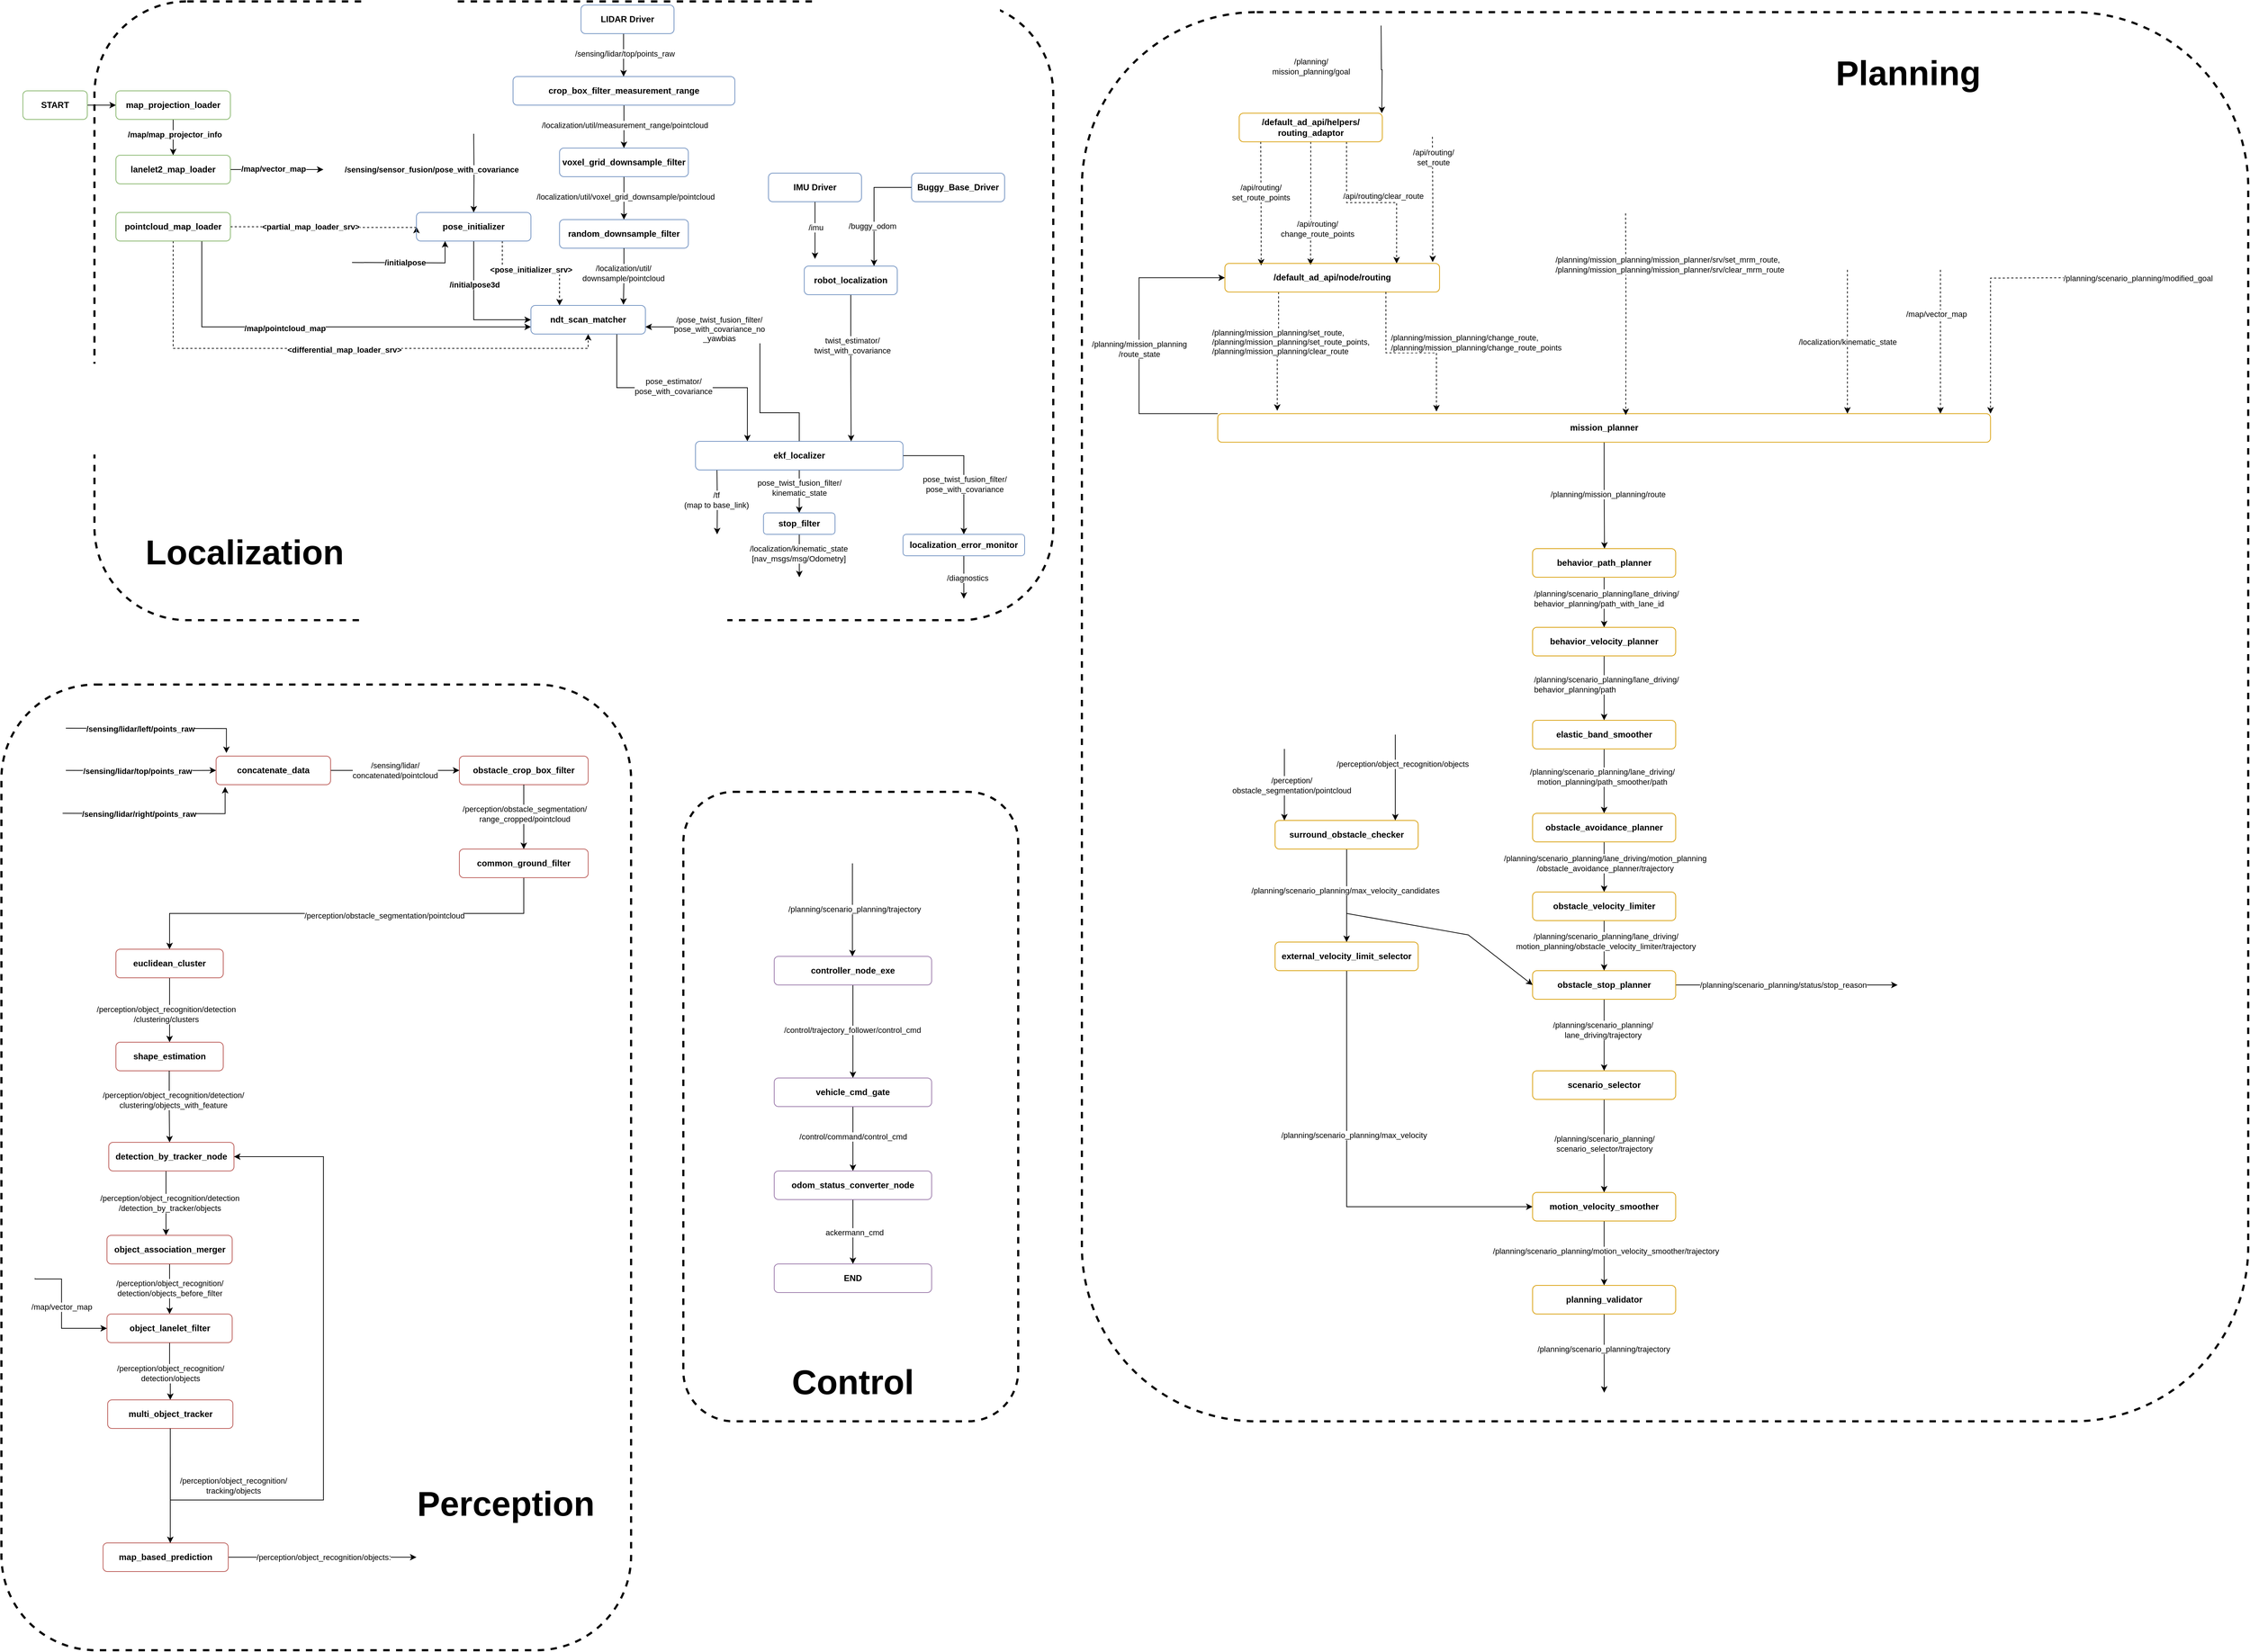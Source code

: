 <mxfile>
    <diagram name="Page-1" id="M-BLVznhsnThxgSlgDWu">
        <mxGraphModel dx="1221" dy="831" grid="1" gridSize="10" guides="1" tooltips="1" connect="1" arrows="1" fold="1" page="1" pageScale="1" pageWidth="3300" pageHeight="2339" math="0" shadow="0">
            <root>
                <mxCell id="0"/>
                <mxCell id="1" parent="0"/>
                <mxCell id="BwTlJDTUsayFssBV5Uxb-216" value="" style="rounded=1;whiteSpace=wrap;html=1;fillColor=none;dashed=1;strokeWidth=3;movable=0;resizable=0;rotatable=0;deletable=0;editable=0;locked=1;connectable=0;" parent="1" vertex="1">
                    <mxGeometry x="963" y="1120" width="468" height="880" as="geometry"/>
                </mxCell>
                <mxCell id="BwTlJDTUsayFssBV5Uxb-202" value="" style="rounded=1;whiteSpace=wrap;html=1;fillColor=none;dashed=1;strokeWidth=3;movable=0;resizable=0;rotatable=0;deletable=0;editable=0;locked=1;connectable=0;" parent="1" vertex="1">
                    <mxGeometry x="1520" y="30" width="1630" height="1970" as="geometry"/>
                </mxCell>
                <mxCell id="BwTlJDTUsayFssBV5Uxb-123" value="" style="rounded=1;whiteSpace=wrap;html=1;fillColor=none;dashed=1;strokeWidth=3;movable=0;resizable=0;rotatable=0;deletable=0;editable=0;locked=1;connectable=0;" parent="1" vertex="1">
                    <mxGeometry x="10" y="970" width="880" height="1350" as="geometry"/>
                </mxCell>
                <mxCell id="BwTlJDTUsayFssBV5Uxb-76" value="" style="rounded=1;whiteSpace=wrap;html=1;fillColor=none;dashed=1;strokeWidth=3;movable=0;resizable=0;rotatable=0;deletable=0;editable=0;locked=1;connectable=0;" parent="1" vertex="1">
                    <mxGeometry x="140" y="15" width="1340" height="865" as="geometry"/>
                </mxCell>
                <mxCell id="BwTlJDTUsayFssBV5Uxb-4" value="" style="edgeStyle=orthogonalEdgeStyle;rounded=0;orthogonalLoop=1;jettySize=auto;html=1;fontStyle=1" parent="1" source="BwTlJDTUsayFssBV5Uxb-1" target="BwTlJDTUsayFssBV5Uxb-3" edge="1">
                    <mxGeometry relative="1" as="geometry"/>
                </mxCell>
                <mxCell id="BwTlJDTUsayFssBV5Uxb-1" value="&lt;span&gt;&lt;font style=&quot;font-size: 12px;&quot;&gt;START&lt;/font&gt;&lt;/span&gt;" style="rounded=1;whiteSpace=wrap;html=1;fillColor=none;strokeColor=#82b366;fontStyle=1" parent="1" vertex="1">
                    <mxGeometry x="40" y="140" width="90" height="40" as="geometry"/>
                </mxCell>
                <mxCell id="BwTlJDTUsayFssBV5Uxb-6" value="" style="edgeStyle=orthogonalEdgeStyle;rounded=0;orthogonalLoop=1;jettySize=auto;html=1;fontStyle=1" parent="1" source="BwTlJDTUsayFssBV5Uxb-3" target="BwTlJDTUsayFssBV5Uxb-5" edge="1">
                    <mxGeometry relative="1" as="geometry"/>
                </mxCell>
                <mxCell id="BwTlJDTUsayFssBV5Uxb-7" value="&lt;span&gt;/map/map_projector_info&lt;/span&gt;" style="edgeLabel;html=1;align=center;verticalAlign=middle;resizable=0;points=[];fontStyle=1" parent="BwTlJDTUsayFssBV5Uxb-6" connectable="0" vertex="1">
                    <mxGeometry x="-0.16" y="2" relative="1" as="geometry">
                        <mxPoint as="offset"/>
                    </mxGeometry>
                </mxCell>
                <mxCell id="BwTlJDTUsayFssBV5Uxb-3" value="&lt;span&gt;map_projection_loader&lt;/span&gt;" style="rounded=1;whiteSpace=wrap;html=1;fillColor=none;strokeColor=#82b366;fontStyle=1" parent="1" vertex="1">
                    <mxGeometry x="170" y="140" width="160" height="40" as="geometry"/>
                </mxCell>
                <mxCell id="BwTlJDTUsayFssBV5Uxb-8" style="edgeStyle=orthogonalEdgeStyle;rounded=0;orthogonalLoop=1;jettySize=auto;html=1;fontStyle=1" parent="1" source="BwTlJDTUsayFssBV5Uxb-5" edge="1">
                    <mxGeometry relative="1" as="geometry">
                        <mxPoint x="460" y="250" as="targetPoint"/>
                    </mxGeometry>
                </mxCell>
                <mxCell id="BwTlJDTUsayFssBV5Uxb-9" value="/map/vector_map" style="edgeLabel;html=1;align=center;verticalAlign=middle;resizable=0;points=[];fontStyle=1" parent="BwTlJDTUsayFssBV5Uxb-8" connectable="0" vertex="1">
                    <mxGeometry x="-0.087" y="1" relative="1" as="geometry">
                        <mxPoint as="offset"/>
                    </mxGeometry>
                </mxCell>
                <mxCell id="BwTlJDTUsayFssBV5Uxb-5" value="lanelet2_map_loader" style="rounded=1;whiteSpace=wrap;html=1;fillColor=none;strokeColor=#82b366;fontStyle=1" parent="1" vertex="1">
                    <mxGeometry x="170" y="230" width="160" height="40" as="geometry"/>
                </mxCell>
                <mxCell id="BwTlJDTUsayFssBV5Uxb-11" style="edgeStyle=orthogonalEdgeStyle;rounded=0;orthogonalLoop=1;jettySize=auto;html=1;dashed=1;fontStyle=1" parent="1" source="BwTlJDTUsayFssBV5Uxb-10" edge="1">
                    <mxGeometry relative="1" as="geometry">
                        <mxPoint x="590" y="330" as="targetPoint"/>
                        <Array as="points">
                            <mxPoint x="460" y="330"/>
                            <mxPoint x="590" y="331"/>
                        </Array>
                    </mxGeometry>
                </mxCell>
                <mxCell id="BwTlJDTUsayFssBV5Uxb-13" value="&amp;lt;partial_map_loader_srv&amp;gt;" style="edgeLabel;html=1;align=center;verticalAlign=middle;resizable=0;points=[];fontStyle=1" parent="BwTlJDTUsayFssBV5Uxb-11" connectable="0" vertex="1">
                    <mxGeometry x="-0.295" relative="1" as="geometry">
                        <mxPoint x="19" as="offset"/>
                    </mxGeometry>
                </mxCell>
                <mxCell id="BwTlJDTUsayFssBV5Uxb-25" style="edgeStyle=orthogonalEdgeStyle;rounded=0;orthogonalLoop=1;jettySize=auto;html=1;entryX=0.5;entryY=1;entryDx=0;entryDy=0;dashed=1;fontStyle=1" parent="1" source="BwTlJDTUsayFssBV5Uxb-10" target="BwTlJDTUsayFssBV5Uxb-19" edge="1">
                    <mxGeometry relative="1" as="geometry">
                        <mxPoint x="260" y="510" as="targetPoint"/>
                        <Array as="points">
                            <mxPoint x="250" y="500"/>
                            <mxPoint x="830" y="500"/>
                        </Array>
                    </mxGeometry>
                </mxCell>
                <mxCell id="BwTlJDTUsayFssBV5Uxb-26" value="&amp;lt;differential_map_loader_srv&amp;gt;" style="edgeLabel;html=1;align=center;verticalAlign=middle;resizable=0;points=[];fontStyle=1" parent="BwTlJDTUsayFssBV5Uxb-25" connectable="0" vertex="1">
                    <mxGeometry x="0.036" y="-2" relative="1" as="geometry">
                        <mxPoint as="offset"/>
                    </mxGeometry>
                </mxCell>
                <mxCell id="BwTlJDTUsayFssBV5Uxb-27" style="edgeStyle=orthogonalEdgeStyle;rounded=0;orthogonalLoop=1;jettySize=auto;html=1;exitX=0.75;exitY=1;exitDx=0;exitDy=0;entryX=0;entryY=0.75;entryDx=0;entryDy=0;fontStyle=1" parent="1" source="BwTlJDTUsayFssBV5Uxb-10" target="BwTlJDTUsayFssBV5Uxb-19" edge="1">
                    <mxGeometry relative="1" as="geometry"/>
                </mxCell>
                <mxCell id="BwTlJDTUsayFssBV5Uxb-28" value="/map/pointcloud_map" style="edgeLabel;html=1;align=center;verticalAlign=middle;resizable=0;points=[];fontStyle=1" parent="BwTlJDTUsayFssBV5Uxb-27" connectable="0" vertex="1">
                    <mxGeometry x="-0.186" y="-2" relative="1" as="geometry">
                        <mxPoint as="offset"/>
                    </mxGeometry>
                </mxCell>
                <mxCell id="BwTlJDTUsayFssBV5Uxb-10" value="pointcloud_map_loader" style="rounded=1;whiteSpace=wrap;html=1;fillColor=none;strokeColor=#82b366;fontStyle=1" parent="1" vertex="1">
                    <mxGeometry x="170" y="310" width="160" height="40" as="geometry"/>
                </mxCell>
                <mxCell id="BwTlJDTUsayFssBV5Uxb-20" style="edgeStyle=orthogonalEdgeStyle;rounded=0;orthogonalLoop=1;jettySize=auto;html=1;exitX=0.5;exitY=1;exitDx=0;exitDy=0;entryX=0;entryY=0.5;entryDx=0;entryDy=0;fontStyle=1" parent="1" source="BwTlJDTUsayFssBV5Uxb-14" target="BwTlJDTUsayFssBV5Uxb-19" edge="1">
                    <mxGeometry relative="1" as="geometry"/>
                </mxCell>
                <mxCell id="BwTlJDTUsayFssBV5Uxb-21" value="/initialpose3d" style="edgeLabel;html=1;align=center;verticalAlign=middle;resizable=0;points=[];fontStyle=1" parent="BwTlJDTUsayFssBV5Uxb-20" connectable="0" vertex="1">
                    <mxGeometry x="-0.358" y="1" relative="1" as="geometry">
                        <mxPoint as="offset"/>
                    </mxGeometry>
                </mxCell>
                <mxCell id="BwTlJDTUsayFssBV5Uxb-22" style="edgeStyle=orthogonalEdgeStyle;rounded=0;orthogonalLoop=1;jettySize=auto;html=1;exitX=0.75;exitY=1;exitDx=0;exitDy=0;entryX=0.25;entryY=0;entryDx=0;entryDy=0;dashed=1;fontStyle=1" parent="1" source="BwTlJDTUsayFssBV5Uxb-14" target="BwTlJDTUsayFssBV5Uxb-19" edge="1">
                    <mxGeometry relative="1" as="geometry">
                        <Array as="points">
                            <mxPoint x="710" y="395"/>
                            <mxPoint x="790" y="395"/>
                        </Array>
                    </mxGeometry>
                </mxCell>
                <mxCell id="BwTlJDTUsayFssBV5Uxb-24" value="&amp;lt;pose_initializer_srv&amp;gt;" style="edgeLabel;html=1;align=center;verticalAlign=middle;resizable=0;points=[];fontStyle=1" parent="BwTlJDTUsayFssBV5Uxb-22" connectable="0" vertex="1">
                    <mxGeometry x="0.041" y="5" relative="1" as="geometry">
                        <mxPoint x="-4" as="offset"/>
                    </mxGeometry>
                </mxCell>
                <mxCell id="BwTlJDTUsayFssBV5Uxb-14" value="pose_initializer" style="rounded=1;whiteSpace=wrap;html=1;fillColor=none;strokeColor=#6c8ebf;fontStyle=1" parent="1" vertex="1">
                    <mxGeometry x="590" y="310" width="160" height="40" as="geometry"/>
                </mxCell>
                <mxCell id="BwTlJDTUsayFssBV5Uxb-15" style="edgeStyle=orthogonalEdgeStyle;rounded=0;orthogonalLoop=1;jettySize=auto;html=1;entryX=0.25;entryY=1;entryDx=0;entryDy=0;fontStyle=1" parent="1" target="BwTlJDTUsayFssBV5Uxb-14" edge="1">
                    <mxGeometry relative="1" as="geometry">
                        <mxPoint x="630" y="380" as="targetPoint"/>
                        <mxPoint x="500" y="380" as="sourcePoint"/>
                    </mxGeometry>
                </mxCell>
                <mxCell id="BwTlJDTUsayFssBV5Uxb-16" value="/initialpose" style="edgeLabel;html=1;align=center;verticalAlign=middle;resizable=0;points=[];fontStyle=1" parent="BwTlJDTUsayFssBV5Uxb-15" connectable="0" vertex="1">
                    <mxGeometry x="-0.087" y="1" relative="1" as="geometry">
                        <mxPoint as="offset"/>
                    </mxGeometry>
                </mxCell>
                <mxCell id="BwTlJDTUsayFssBV5Uxb-17" style="edgeStyle=orthogonalEdgeStyle;rounded=0;orthogonalLoop=1;jettySize=auto;html=1;entryX=0.5;entryY=0;entryDx=0;entryDy=0;fontStyle=1" parent="1" target="BwTlJDTUsayFssBV5Uxb-14" edge="1">
                    <mxGeometry relative="1" as="geometry">
                        <mxPoint x="670" y="280" as="targetPoint"/>
                        <mxPoint x="670" y="200" as="sourcePoint"/>
                    </mxGeometry>
                </mxCell>
                <mxCell id="BwTlJDTUsayFssBV5Uxb-18" value="/sensing/sensor_fusion/pose_with_covariance" style="edgeLabel;html=1;align=center;verticalAlign=middle;resizable=0;points=[];fontStyle=1" parent="BwTlJDTUsayFssBV5Uxb-17" connectable="0" vertex="1">
                    <mxGeometry x="-0.087" y="1" relative="1" as="geometry">
                        <mxPoint x="-61" y="-1" as="offset"/>
                    </mxGeometry>
                </mxCell>
                <mxCell id="BwTlJDTUsayFssBV5Uxb-47" style="edgeStyle=orthogonalEdgeStyle;rounded=0;orthogonalLoop=1;jettySize=auto;html=1;exitX=0.75;exitY=1;exitDx=0;exitDy=0;entryX=0.25;entryY=0;entryDx=0;entryDy=0;" parent="1" source="BwTlJDTUsayFssBV5Uxb-19" target="BwTlJDTUsayFssBV5Uxb-46" edge="1">
                    <mxGeometry relative="1" as="geometry"/>
                </mxCell>
                <mxCell id="BwTlJDTUsayFssBV5Uxb-48" value="&lt;div&gt;pose_estimator/&lt;/div&gt;&lt;div&gt;pose_with_covariance&lt;br&gt;&lt;/div&gt;" style="edgeLabel;html=1;align=center;verticalAlign=middle;resizable=0;points=[];" parent="BwTlJDTUsayFssBV5Uxb-47" connectable="0" vertex="1">
                    <mxGeometry x="-0.073" y="2" relative="1" as="geometry">
                        <mxPoint as="offset"/>
                    </mxGeometry>
                </mxCell>
                <mxCell id="BwTlJDTUsayFssBV5Uxb-19" value="ndt_scan_matcher" style="rounded=1;whiteSpace=wrap;html=1;fillColor=none;strokeColor=#6c8ebf;fontStyle=1" parent="1" vertex="1">
                    <mxGeometry x="750" y="440" width="160" height="40" as="geometry"/>
                </mxCell>
                <mxCell id="BwTlJDTUsayFssBV5Uxb-36" value="random_downsample_filter" style="rounded=1;whiteSpace=wrap;html=1;fillColor=none;strokeColor=#6c8ebf;fontStyle=1" parent="1" vertex="1">
                    <mxGeometry x="790" y="320" width="180" height="40" as="geometry"/>
                </mxCell>
                <mxCell id="BwTlJDTUsayFssBV5Uxb-39" value="" style="edgeStyle=orthogonalEdgeStyle;rounded=0;orthogonalLoop=1;jettySize=auto;html=1;" parent="1" source="BwTlJDTUsayFssBV5Uxb-37" target="BwTlJDTUsayFssBV5Uxb-36" edge="1">
                    <mxGeometry relative="1" as="geometry"/>
                </mxCell>
                <mxCell id="BwTlJDTUsayFssBV5Uxb-40" value="/localization/util/voxel_grid_downsample/pointcloud" style="edgeLabel;html=1;align=center;verticalAlign=middle;resizable=0;points=[];" parent="BwTlJDTUsayFssBV5Uxb-39" connectable="0" vertex="1">
                    <mxGeometry x="-0.068" y="2" relative="1" as="geometry">
                        <mxPoint as="offset"/>
                    </mxGeometry>
                </mxCell>
                <mxCell id="BwTlJDTUsayFssBV5Uxb-37" value="voxel_grid_downsample_filter" style="rounded=1;whiteSpace=wrap;html=1;fillColor=none;strokeColor=#6c8ebf;fontStyle=1" parent="1" vertex="1">
                    <mxGeometry x="790" y="220" width="180" height="40" as="geometry"/>
                </mxCell>
                <mxCell id="BwTlJDTUsayFssBV5Uxb-42" value="" style="edgeStyle=orthogonalEdgeStyle;rounded=0;orthogonalLoop=1;jettySize=auto;html=1;" parent="1" source="BwTlJDTUsayFssBV5Uxb-41" target="BwTlJDTUsayFssBV5Uxb-37" edge="1">
                    <mxGeometry relative="1" as="geometry"/>
                </mxCell>
                <mxCell id="BwTlJDTUsayFssBV5Uxb-43" value="/localization/util/measurement_range/pointcloud" style="edgeLabel;html=1;align=center;verticalAlign=middle;resizable=0;points=[];" parent="BwTlJDTUsayFssBV5Uxb-42" connectable="0" vertex="1">
                    <mxGeometry x="-0.086" y="1" relative="1" as="geometry">
                        <mxPoint as="offset"/>
                    </mxGeometry>
                </mxCell>
                <mxCell id="BwTlJDTUsayFssBV5Uxb-41" value="crop_box_filter_measurement_range" style="rounded=1;whiteSpace=wrap;html=1;fillColor=none;strokeColor=#6c8ebf;fontStyle=1" parent="1" vertex="1">
                    <mxGeometry x="725" y="120" width="310" height="40" as="geometry"/>
                </mxCell>
                <mxCell id="BwTlJDTUsayFssBV5Uxb-44" value="" style="edgeStyle=orthogonalEdgeStyle;rounded=0;orthogonalLoop=1;jettySize=auto;html=1;" parent="1" edge="1">
                    <mxGeometry relative="1" as="geometry">
                        <mxPoint x="879.47" y="60" as="sourcePoint"/>
                        <mxPoint x="879.47" y="120" as="targetPoint"/>
                    </mxGeometry>
                </mxCell>
                <mxCell id="BwTlJDTUsayFssBV5Uxb-45" value="/sensing/lidar/top/points_raw" style="edgeLabel;html=1;align=center;verticalAlign=middle;resizable=0;points=[];" parent="BwTlJDTUsayFssBV5Uxb-44" connectable="0" vertex="1">
                    <mxGeometry x="-0.086" y="1" relative="1" as="geometry">
                        <mxPoint as="offset"/>
                    </mxGeometry>
                </mxCell>
                <mxCell id="BwTlJDTUsayFssBV5Uxb-49" style="edgeStyle=orthogonalEdgeStyle;rounded=0;orthogonalLoop=1;jettySize=auto;html=1;exitX=0.5;exitY=0;exitDx=0;exitDy=0;entryX=1;entryY=0.75;entryDx=0;entryDy=0;" parent="1" source="BwTlJDTUsayFssBV5Uxb-46" target="BwTlJDTUsayFssBV5Uxb-19" edge="1">
                    <mxGeometry relative="1" as="geometry">
                        <Array as="points">
                            <mxPoint x="1070" y="590"/>
                            <mxPoint x="1070" y="470"/>
                        </Array>
                    </mxGeometry>
                </mxCell>
                <mxCell id="BwTlJDTUsayFssBV5Uxb-50" value="&lt;div&gt;/pose_twist_fusion_filter/&lt;/div&gt;&lt;div&gt;pose_with_covariance_no&lt;/div&gt;&lt;div&gt;_yawbias&lt;br&gt;&lt;/div&gt;" style="edgeLabel;html=1;align=center;verticalAlign=middle;resizable=0;points=[];" parent="BwTlJDTUsayFssBV5Uxb-49" connectable="0" vertex="1">
                    <mxGeometry x="0.452" y="3" relative="1" as="geometry">
                        <mxPoint as="offset"/>
                    </mxGeometry>
                </mxCell>
                <mxCell id="BwTlJDTUsayFssBV5Uxb-64" style="edgeStyle=orthogonalEdgeStyle;rounded=0;orthogonalLoop=1;jettySize=auto;html=1;exitX=0.25;exitY=1;exitDx=0;exitDy=0;" parent="1" edge="1">
                    <mxGeometry relative="1" as="geometry">
                        <mxPoint x="1010.224" y="760" as="targetPoint"/>
                        <mxPoint x="1010.0" y="670" as="sourcePoint"/>
                    </mxGeometry>
                </mxCell>
                <mxCell id="BwTlJDTUsayFssBV5Uxb-65" value="&lt;div&gt;/tf&lt;/div&gt;&lt;div&gt;(map to base_link)&lt;br&gt;&lt;/div&gt;" style="edgeLabel;html=1;align=center;verticalAlign=middle;resizable=0;points=[];" parent="BwTlJDTUsayFssBV5Uxb-64" connectable="0" vertex="1">
                    <mxGeometry x="-0.081" y="-2" relative="1" as="geometry">
                        <mxPoint as="offset"/>
                    </mxGeometry>
                </mxCell>
                <mxCell id="BwTlJDTUsayFssBV5Uxb-66" style="edgeStyle=orthogonalEdgeStyle;rounded=0;orthogonalLoop=1;jettySize=auto;html=1;" parent="1" source="BwTlJDTUsayFssBV5Uxb-46" edge="1">
                    <mxGeometry relative="1" as="geometry">
                        <mxPoint x="1125.0" y="730" as="targetPoint"/>
                    </mxGeometry>
                </mxCell>
                <mxCell id="BwTlJDTUsayFssBV5Uxb-67" value="&lt;div&gt;pose_twist_fusion_filter/&lt;/div&gt;&lt;div&gt;kinematic_state&lt;br&gt;&lt;/div&gt;" style="edgeLabel;html=1;align=center;verticalAlign=middle;resizable=0;points=[];" parent="BwTlJDTUsayFssBV5Uxb-66" connectable="0" vertex="1">
                    <mxGeometry x="-0.17" relative="1" as="geometry">
                        <mxPoint as="offset"/>
                    </mxGeometry>
                </mxCell>
                <mxCell id="BwTlJDTUsayFssBV5Uxb-72" style="edgeStyle=orthogonalEdgeStyle;rounded=0;orthogonalLoop=1;jettySize=auto;html=1;exitX=1;exitY=0.5;exitDx=0;exitDy=0;entryX=0.5;entryY=0;entryDx=0;entryDy=0;" parent="1" source="BwTlJDTUsayFssBV5Uxb-46" target="BwTlJDTUsayFssBV5Uxb-71" edge="1">
                    <mxGeometry relative="1" as="geometry"/>
                </mxCell>
                <mxCell id="BwTlJDTUsayFssBV5Uxb-73" value="&lt;div&gt;pose_twist_fusion_filter/&lt;/div&gt;&lt;div&gt;pose_with_covariance&lt;br&gt;&lt;/div&gt;" style="edgeLabel;html=1;align=center;verticalAlign=middle;resizable=0;points=[];" parent="BwTlJDTUsayFssBV5Uxb-72" connectable="0" vertex="1">
                    <mxGeometry x="0.282" y="1" relative="1" as="geometry">
                        <mxPoint as="offset"/>
                    </mxGeometry>
                </mxCell>
                <mxCell id="BwTlJDTUsayFssBV5Uxb-46" value="ekf_localizer" style="rounded=1;whiteSpace=wrap;html=1;fillColor=none;strokeColor=#6c8ebf;fontStyle=1" parent="1" vertex="1">
                    <mxGeometry x="980" y="630" width="290" height="40" as="geometry"/>
                </mxCell>
                <mxCell id="BwTlJDTUsayFssBV5Uxb-52" style="edgeStyle=orthogonalEdgeStyle;rounded=0;orthogonalLoop=1;jettySize=auto;html=1;" parent="1" source="BwTlJDTUsayFssBV5Uxb-51" edge="1">
                    <mxGeometry relative="1" as="geometry">
                        <mxPoint x="1147" y="375" as="targetPoint"/>
                    </mxGeometry>
                </mxCell>
                <mxCell id="BwTlJDTUsayFssBV5Uxb-53" value="/imu" style="edgeLabel;html=1;align=center;verticalAlign=middle;resizable=0;points=[];" parent="BwTlJDTUsayFssBV5Uxb-52" connectable="0" vertex="1">
                    <mxGeometry x="-0.106" y="1" relative="1" as="geometry">
                        <mxPoint as="offset"/>
                    </mxGeometry>
                </mxCell>
                <mxCell id="BwTlJDTUsayFssBV5Uxb-51" value="IMU Driver" style="rounded=1;whiteSpace=wrap;html=1;fillColor=none;strokeColor=#6c8ebf;fontStyle=1" parent="1" vertex="1">
                    <mxGeometry x="1082" y="255" width="130" height="40" as="geometry"/>
                </mxCell>
                <mxCell id="BwTlJDTUsayFssBV5Uxb-60" style="edgeStyle=orthogonalEdgeStyle;rounded=0;orthogonalLoop=1;jettySize=auto;html=1;entryX=0.75;entryY=0;entryDx=0;entryDy=0;" parent="1" source="BwTlJDTUsayFssBV5Uxb-54" target="BwTlJDTUsayFssBV5Uxb-58" edge="1">
                    <mxGeometry relative="1" as="geometry"/>
                </mxCell>
                <mxCell id="BwTlJDTUsayFssBV5Uxb-61" value="/buggy_odom" style="edgeLabel;html=1;align=center;verticalAlign=middle;resizable=0;points=[];" parent="BwTlJDTUsayFssBV5Uxb-60" connectable="0" vertex="1">
                    <mxGeometry x="0.311" y="-3" relative="1" as="geometry">
                        <mxPoint as="offset"/>
                    </mxGeometry>
                </mxCell>
                <mxCell id="BwTlJDTUsayFssBV5Uxb-54" value="Buggy_Base_Driver" style="rounded=1;whiteSpace=wrap;html=1;fillColor=none;strokeColor=#6c8ebf;fontStyle=1" parent="1" vertex="1">
                    <mxGeometry x="1282" y="255" width="130" height="40" as="geometry"/>
                </mxCell>
                <mxCell id="BwTlJDTUsayFssBV5Uxb-55" style="edgeStyle=orthogonalEdgeStyle;rounded=0;orthogonalLoop=1;jettySize=auto;html=1;entryX=0.808;entryY=-0.025;entryDx=0;entryDy=0;entryPerimeter=0;" parent="1" source="BwTlJDTUsayFssBV5Uxb-36" target="BwTlJDTUsayFssBV5Uxb-19" edge="1">
                    <mxGeometry relative="1" as="geometry"/>
                </mxCell>
                <mxCell id="BwTlJDTUsayFssBV5Uxb-56" value="&lt;div&gt;/localization/util/&lt;/div&gt;&lt;div&gt;downsample/pointcloud&lt;br&gt;&lt;/div&gt;" style="edgeLabel;html=1;align=center;verticalAlign=middle;resizable=0;points=[];" parent="BwTlJDTUsayFssBV5Uxb-55" connectable="0" vertex="1">
                    <mxGeometry x="-0.126" y="-1" relative="1" as="geometry">
                        <mxPoint as="offset"/>
                    </mxGeometry>
                </mxCell>
                <mxCell id="BwTlJDTUsayFssBV5Uxb-57" value="LIDAR Driver" style="rounded=1;whiteSpace=wrap;html=1;fillColor=none;strokeColor=#6c8ebf;fontStyle=1" parent="1" vertex="1">
                    <mxGeometry x="820" y="20" width="130" height="40" as="geometry"/>
                </mxCell>
                <mxCell id="BwTlJDTUsayFssBV5Uxb-62" style="edgeStyle=orthogonalEdgeStyle;rounded=0;orthogonalLoop=1;jettySize=auto;html=1;entryX=0.75;entryY=0;entryDx=0;entryDy=0;" parent="1" source="BwTlJDTUsayFssBV5Uxb-58" target="BwTlJDTUsayFssBV5Uxb-46" edge="1">
                    <mxGeometry relative="1" as="geometry"/>
                </mxCell>
                <mxCell id="BwTlJDTUsayFssBV5Uxb-63" value="&lt;div&gt;twist_estimator/&lt;/div&gt;&lt;div&gt;twist_with_covariance&lt;br&gt;&lt;/div&gt;" style="edgeLabel;html=1;align=center;verticalAlign=middle;resizable=0;points=[];" parent="BwTlJDTUsayFssBV5Uxb-62" connectable="0" vertex="1">
                    <mxGeometry x="-0.311" y="3" relative="1" as="geometry">
                        <mxPoint x="-1" as="offset"/>
                    </mxGeometry>
                </mxCell>
                <mxCell id="BwTlJDTUsayFssBV5Uxb-58" value="robot_localization" style="rounded=1;whiteSpace=wrap;html=1;fillColor=none;strokeColor=#6c8ebf;fontStyle=1" parent="1" vertex="1">
                    <mxGeometry x="1132" y="385" width="130" height="40" as="geometry"/>
                </mxCell>
                <mxCell id="BwTlJDTUsayFssBV5Uxb-69" style="edgeStyle=orthogonalEdgeStyle;rounded=0;orthogonalLoop=1;jettySize=auto;html=1;exitX=0.5;exitY=1;exitDx=0;exitDy=0;" parent="1" source="BwTlJDTUsayFssBV5Uxb-68" edge="1">
                    <mxGeometry relative="1" as="geometry">
                        <mxPoint x="1125.138" y="820" as="targetPoint"/>
                    </mxGeometry>
                </mxCell>
                <mxCell id="BwTlJDTUsayFssBV5Uxb-70" value="&lt;div&gt;/localization/kinematic_state&lt;/div&gt;&lt;div&gt;[nav_msgs/msg/Odometry]&lt;/div&gt;" style="edgeLabel;html=1;align=center;verticalAlign=middle;resizable=0;points=[];" parent="BwTlJDTUsayFssBV5Uxb-69" connectable="0" vertex="1">
                    <mxGeometry x="-0.115" y="-1" relative="1" as="geometry">
                        <mxPoint as="offset"/>
                    </mxGeometry>
                </mxCell>
                <mxCell id="BwTlJDTUsayFssBV5Uxb-68" value="stop_filter" style="rounded=1;whiteSpace=wrap;html=1;fillColor=none;strokeColor=#6c8ebf;fontStyle=1" parent="1" vertex="1">
                    <mxGeometry x="1075" y="730" width="100" height="30" as="geometry"/>
                </mxCell>
                <mxCell id="BwTlJDTUsayFssBV5Uxb-74" style="edgeStyle=orthogonalEdgeStyle;rounded=0;orthogonalLoop=1;jettySize=auto;html=1;exitX=0.5;exitY=1;exitDx=0;exitDy=0;" parent="1" source="BwTlJDTUsayFssBV5Uxb-71" edge="1">
                    <mxGeometry relative="1" as="geometry">
                        <mxPoint x="1355" y="850" as="targetPoint"/>
                        <Array as="points">
                            <mxPoint x="1355" y="850"/>
                        </Array>
                    </mxGeometry>
                </mxCell>
                <mxCell id="BwTlJDTUsayFssBV5Uxb-75" value="/diagnostics" style="edgeLabel;html=1;align=center;verticalAlign=middle;resizable=0;points=[];" parent="BwTlJDTUsayFssBV5Uxb-74" connectable="0" vertex="1">
                    <mxGeometry x="-0.131" y="1" relative="1" as="geometry">
                        <mxPoint x="4" y="5" as="offset"/>
                    </mxGeometry>
                </mxCell>
                <mxCell id="BwTlJDTUsayFssBV5Uxb-71" value="localization_error_monitor" style="rounded=1;whiteSpace=wrap;html=1;fillColor=none;strokeColor=#6c8ebf;fontStyle=1" parent="1" vertex="1">
                    <mxGeometry x="1270" y="760" width="170" height="30" as="geometry"/>
                </mxCell>
                <mxCell id="BwTlJDTUsayFssBV5Uxb-84" style="edgeStyle=orthogonalEdgeStyle;rounded=0;orthogonalLoop=1;jettySize=auto;html=1;exitX=1;exitY=0.5;exitDx=0;exitDy=0;" parent="1" source="BwTlJDTUsayFssBV5Uxb-77" edge="1">
                    <mxGeometry relative="1" as="geometry">
                        <mxPoint x="650" y="1090" as="targetPoint"/>
                    </mxGeometry>
                </mxCell>
                <mxCell id="BwTlJDTUsayFssBV5Uxb-85" value="&lt;div&gt;/sensing/lidar/&lt;/div&gt;&lt;div&gt;concatenated/pointcloud&lt;/div&gt;" style="edgeLabel;html=1;align=center;verticalAlign=middle;resizable=0;points=[];" parent="BwTlJDTUsayFssBV5Uxb-84" connectable="0" vertex="1">
                    <mxGeometry x="-0.369" relative="1" as="geometry">
                        <mxPoint x="33" as="offset"/>
                    </mxGeometry>
                </mxCell>
                <mxCell id="BwTlJDTUsayFssBV5Uxb-77" value="concatenate_data" style="rounded=1;whiteSpace=wrap;html=1;fillColor=none;strokeColor=#b85450;fontStyle=1" parent="1" vertex="1">
                    <mxGeometry x="310" y="1070" width="160" height="40" as="geometry"/>
                </mxCell>
                <mxCell id="BwTlJDTUsayFssBV5Uxb-78" style="edgeStyle=orthogonalEdgeStyle;rounded=0;orthogonalLoop=1;jettySize=auto;html=1;fontStyle=1;entryX=0;entryY=0.5;entryDx=0;entryDy=0;" parent="1" target="BwTlJDTUsayFssBV5Uxb-77" edge="1">
                    <mxGeometry relative="1" as="geometry">
                        <mxPoint x="230" y="1089.17" as="targetPoint"/>
                        <mxPoint x="100" y="1090" as="sourcePoint"/>
                    </mxGeometry>
                </mxCell>
                <mxCell id="BwTlJDTUsayFssBV5Uxb-79" value="/sensing/lidar/top/points_raw" style="edgeLabel;html=1;align=center;verticalAlign=middle;resizable=0;points=[];fontStyle=1" parent="BwTlJDTUsayFssBV5Uxb-78" connectable="0" vertex="1">
                    <mxGeometry x="-0.087" y="1" relative="1" as="geometry">
                        <mxPoint x="4" y="1" as="offset"/>
                    </mxGeometry>
                </mxCell>
                <mxCell id="BwTlJDTUsayFssBV5Uxb-80" style="edgeStyle=orthogonalEdgeStyle;rounded=0;orthogonalLoop=1;jettySize=auto;html=1;fontStyle=1;entryX=0.09;entryY=-0.108;entryDx=0;entryDy=0;entryPerimeter=0;" parent="1" target="BwTlJDTUsayFssBV5Uxb-77" edge="1">
                    <mxGeometry relative="1" as="geometry">
                        <mxPoint x="320" y="1030.83" as="targetPoint"/>
                        <mxPoint x="100" y="1031" as="sourcePoint"/>
                    </mxGeometry>
                </mxCell>
                <mxCell id="BwTlJDTUsayFssBV5Uxb-81" value="/sensing/lidar/left/points_raw" style="edgeLabel;html=1;align=center;verticalAlign=middle;resizable=0;points=[];fontStyle=1" parent="BwTlJDTUsayFssBV5Uxb-80" connectable="0" vertex="1">
                    <mxGeometry x="-0.087" y="1" relative="1" as="geometry">
                        <mxPoint x="-14" y="1" as="offset"/>
                    </mxGeometry>
                </mxCell>
                <mxCell id="BwTlJDTUsayFssBV5Uxb-82" style="edgeStyle=orthogonalEdgeStyle;rounded=0;orthogonalLoop=1;jettySize=auto;html=1;fontStyle=1;entryX=0.079;entryY=1.079;entryDx=0;entryDy=0;entryPerimeter=0;" parent="1" target="BwTlJDTUsayFssBV5Uxb-77" edge="1">
                    <mxGeometry relative="1" as="geometry">
                        <mxPoint x="309.5" y="1186" as="targetPoint"/>
                        <mxPoint x="95.5" y="1150" as="sourcePoint"/>
                    </mxGeometry>
                </mxCell>
                <mxCell id="BwTlJDTUsayFssBV5Uxb-83" value="/sensing/lidar/right/points_raw" style="edgeLabel;html=1;align=center;verticalAlign=middle;resizable=0;points=[];fontStyle=1" parent="BwTlJDTUsayFssBV5Uxb-82" connectable="0" vertex="1">
                    <mxGeometry x="-0.087" y="1" relative="1" as="geometry">
                        <mxPoint x="-14" y="1" as="offset"/>
                    </mxGeometry>
                </mxCell>
                <mxCell id="BwTlJDTUsayFssBV5Uxb-86" value="obstacle_crop_box_filter" style="rounded=1;whiteSpace=wrap;html=1;fillColor=none;strokeColor=#b85450;fontStyle=1" parent="1" vertex="1">
                    <mxGeometry x="650" y="1070" width="180" height="40" as="geometry"/>
                </mxCell>
                <mxCell id="BwTlJDTUsayFssBV5Uxb-91" style="edgeStyle=orthogonalEdgeStyle;rounded=0;orthogonalLoop=1;jettySize=auto;html=1;exitX=0.5;exitY=1;exitDx=0;exitDy=0;entryX=0.5;entryY=0;entryDx=0;entryDy=0;" parent="1" source="BwTlJDTUsayFssBV5Uxb-87" target="BwTlJDTUsayFssBV5Uxb-93" edge="1">
                    <mxGeometry relative="1" as="geometry">
                        <mxPoint x="740.0" y="1330" as="targetPoint"/>
                    </mxGeometry>
                </mxCell>
                <mxCell id="BwTlJDTUsayFssBV5Uxb-92" value="/perception/obstacle_segmentation/pointcloud" style="edgeLabel;html=1;align=center;verticalAlign=middle;resizable=0;points=[];" parent="BwTlJDTUsayFssBV5Uxb-91" connectable="0" vertex="1">
                    <mxGeometry x="-0.174" y="3" relative="1" as="geometry">
                        <mxPoint as="offset"/>
                    </mxGeometry>
                </mxCell>
                <mxCell id="BwTlJDTUsayFssBV5Uxb-87" value="common_ground_filter" style="rounded=1;whiteSpace=wrap;html=1;fillColor=none;strokeColor=#b85450;fontStyle=1" parent="1" vertex="1">
                    <mxGeometry x="650" y="1200" width="180" height="40" as="geometry"/>
                </mxCell>
                <mxCell id="BwTlJDTUsayFssBV5Uxb-88" style="edgeStyle=orthogonalEdgeStyle;rounded=0;orthogonalLoop=1;jettySize=auto;html=1;exitX=0.5;exitY=1;exitDx=0;exitDy=0;entryX=0.5;entryY=0;entryDx=0;entryDy=0;" parent="1" source="BwTlJDTUsayFssBV5Uxb-86" target="BwTlJDTUsayFssBV5Uxb-87" edge="1">
                    <mxGeometry relative="1" as="geometry">
                        <Array as="points"/>
                    </mxGeometry>
                </mxCell>
                <mxCell id="BwTlJDTUsayFssBV5Uxb-89" value="&lt;div&gt;/perception/obstacle_segmentation/&lt;/div&gt;&lt;div&gt;range_cropped/pointcloud&lt;/div&gt;" style="edgeLabel;html=1;align=center;verticalAlign=middle;resizable=0;points=[];" parent="BwTlJDTUsayFssBV5Uxb-88" connectable="0" vertex="1">
                    <mxGeometry x="-0.105" y="1" relative="1" as="geometry">
                        <mxPoint as="offset"/>
                    </mxGeometry>
                </mxCell>
                <mxCell id="BwTlJDTUsayFssBV5Uxb-95" style="edgeStyle=orthogonalEdgeStyle;rounded=0;orthogonalLoop=1;jettySize=auto;html=1;exitX=0.5;exitY=1;exitDx=0;exitDy=0;entryX=0.5;entryY=0;entryDx=0;entryDy=0;" parent="1" source="BwTlJDTUsayFssBV5Uxb-93" target="BwTlJDTUsayFssBV5Uxb-98" edge="1">
                    <mxGeometry relative="1" as="geometry">
                        <mxPoint x="600" y="1440" as="targetPoint"/>
                        <Array as="points">
                            <mxPoint x="245" y="1410"/>
                            <mxPoint x="245" y="1410"/>
                        </Array>
                    </mxGeometry>
                </mxCell>
                <mxCell id="BwTlJDTUsayFssBV5Uxb-97" value="&lt;div&gt;/perception/object_recognition/detection&lt;/div&gt;&lt;div&gt;/clustering/clusters&lt;/div&gt;" style="edgeLabel;html=1;align=center;verticalAlign=middle;resizable=0;points=[];" parent="BwTlJDTUsayFssBV5Uxb-95" connectable="0" vertex="1">
                    <mxGeometry x="-0.536" y="-2" relative="1" as="geometry">
                        <mxPoint x="-3" y="30" as="offset"/>
                    </mxGeometry>
                </mxCell>
                <mxCell id="BwTlJDTUsayFssBV5Uxb-93" value="euclidean_cluster" style="rounded=1;whiteSpace=wrap;html=1;fillColor=none;strokeColor=#b85450;fontStyle=1" parent="1" vertex="1">
                    <mxGeometry x="170" y="1340" width="150" height="40" as="geometry"/>
                </mxCell>
                <mxCell id="BwTlJDTUsayFssBV5Uxb-98" value="shape_estimation" style="rounded=1;whiteSpace=wrap;html=1;fillColor=none;strokeColor=#b85450;fontStyle=1" parent="1" vertex="1">
                    <mxGeometry x="170" y="1470" width="150" height="40" as="geometry"/>
                </mxCell>
                <mxCell id="BwTlJDTUsayFssBV5Uxb-99" style="edgeStyle=orthogonalEdgeStyle;rounded=0;orthogonalLoop=1;jettySize=auto;html=1;exitX=0.5;exitY=1;exitDx=0;exitDy=0;" parent="1" edge="1">
                    <mxGeometry relative="1" as="geometry">
                        <mxPoint x="245" y="1610" as="targetPoint"/>
                        <mxPoint x="244.5" y="1510" as="sourcePoint"/>
                        <Array as="points">
                            <mxPoint x="245" y="1560"/>
                            <mxPoint x="245" y="1560"/>
                        </Array>
                    </mxGeometry>
                </mxCell>
                <mxCell id="BwTlJDTUsayFssBV5Uxb-100" value="&lt;div&gt;/perception/object_recognition/detection/&lt;/div&gt;&lt;div&gt;clustering/objects_with_feature&lt;/div&gt;" style="edgeLabel;html=1;align=center;verticalAlign=middle;resizable=0;points=[];" parent="BwTlJDTUsayFssBV5Uxb-99" connectable="0" vertex="1">
                    <mxGeometry x="-0.536" y="-2" relative="1" as="geometry">
                        <mxPoint x="7" y="17" as="offset"/>
                    </mxGeometry>
                </mxCell>
                <mxCell id="BwTlJDTUsayFssBV5Uxb-103" style="edgeStyle=orthogonalEdgeStyle;rounded=0;orthogonalLoop=1;jettySize=auto;html=1;" parent="1" source="BwTlJDTUsayFssBV5Uxb-101" target="BwTlJDTUsayFssBV5Uxb-102" edge="1">
                    <mxGeometry relative="1" as="geometry">
                        <Array as="points">
                            <mxPoint x="240" y="1670"/>
                            <mxPoint x="240" y="1670"/>
                        </Array>
                    </mxGeometry>
                </mxCell>
                <mxCell id="BwTlJDTUsayFssBV5Uxb-105" value="&lt;div&gt;/perception/object_recognition/detection&lt;/div&gt;&lt;div&gt;/detection_by_tracker/objects&lt;/div&gt;" style="edgeLabel;html=1;align=center;verticalAlign=middle;resizable=0;points=[];" parent="BwTlJDTUsayFssBV5Uxb-103" connectable="0" vertex="1">
                    <mxGeometry x="-0.285" y="-4" relative="1" as="geometry">
                        <mxPoint x="9" y="13" as="offset"/>
                    </mxGeometry>
                </mxCell>
                <mxCell id="BwTlJDTUsayFssBV5Uxb-101" value="detection_by_tracker_node" style="rounded=1;whiteSpace=wrap;html=1;fillColor=none;strokeColor=#b85450;fontStyle=1" parent="1" vertex="1">
                    <mxGeometry x="160" y="1610" width="175" height="40" as="geometry"/>
                </mxCell>
                <mxCell id="BwTlJDTUsayFssBV5Uxb-107" style="edgeStyle=orthogonalEdgeStyle;rounded=0;orthogonalLoop=1;jettySize=auto;html=1;exitX=0.5;exitY=1;exitDx=0;exitDy=0;entryX=0.5;entryY=0;entryDx=0;entryDy=0;" parent="1" source="BwTlJDTUsayFssBV5Uxb-102" target="BwTlJDTUsayFssBV5Uxb-106" edge="1">
                    <mxGeometry relative="1" as="geometry"/>
                </mxCell>
                <mxCell id="BwTlJDTUsayFssBV5Uxb-108" value="&lt;div&gt;/perception/object_recognition/&lt;/div&gt;&lt;div&gt;detection/objects_before_filter&lt;/div&gt;" style="edgeLabel;html=1;align=center;verticalAlign=middle;resizable=0;points=[];" parent="BwTlJDTUsayFssBV5Uxb-107" connectable="0" vertex="1">
                    <mxGeometry x="-0.041" relative="1" as="geometry">
                        <mxPoint as="offset"/>
                    </mxGeometry>
                </mxCell>
                <mxCell id="BwTlJDTUsayFssBV5Uxb-102" value="object_association_merger" style="rounded=1;whiteSpace=wrap;html=1;fillColor=none;strokeColor=#b85450;fontStyle=1" parent="1" vertex="1">
                    <mxGeometry x="157.5" y="1740" width="175" height="40" as="geometry"/>
                </mxCell>
                <mxCell id="BwTlJDTUsayFssBV5Uxb-104" style="edgeStyle=orthogonalEdgeStyle;rounded=0;orthogonalLoop=1;jettySize=auto;html=1;exitX=0.5;exitY=1;exitDx=0;exitDy=0;" parent="1" source="BwTlJDTUsayFssBV5Uxb-102" target="BwTlJDTUsayFssBV5Uxb-102" edge="1">
                    <mxGeometry relative="1" as="geometry"/>
                </mxCell>
                <mxCell id="BwTlJDTUsayFssBV5Uxb-112" value="" style="edgeStyle=orthogonalEdgeStyle;rounded=0;orthogonalLoop=1;jettySize=auto;html=1;" parent="1" source="BwTlJDTUsayFssBV5Uxb-106" target="BwTlJDTUsayFssBV5Uxb-111" edge="1">
                    <mxGeometry relative="1" as="geometry"/>
                </mxCell>
                <mxCell id="BwTlJDTUsayFssBV5Uxb-113" value="&lt;div&gt;/perception/object_recognition/&lt;/div&gt;&lt;div&gt;detection/objects&lt;/div&gt;" style="edgeLabel;html=1;align=center;verticalAlign=middle;resizable=0;points=[];" parent="BwTlJDTUsayFssBV5Uxb-112" connectable="0" vertex="1">
                    <mxGeometry x="0.076" relative="1" as="geometry">
                        <mxPoint as="offset"/>
                    </mxGeometry>
                </mxCell>
                <mxCell id="BwTlJDTUsayFssBV5Uxb-106" value="object_lanelet_filter" style="rounded=1;whiteSpace=wrap;html=1;fillColor=none;strokeColor=#b85450;fontStyle=1" parent="1" vertex="1">
                    <mxGeometry x="157.5" y="1850" width="175" height="40" as="geometry"/>
                </mxCell>
                <mxCell id="BwTlJDTUsayFssBV5Uxb-109" style="edgeStyle=orthogonalEdgeStyle;rounded=0;orthogonalLoop=1;jettySize=auto;html=1;exitX=0.5;exitY=1;exitDx=0;exitDy=0;entryX=0;entryY=0.5;entryDx=0;entryDy=0;" parent="1" target="BwTlJDTUsayFssBV5Uxb-106" edge="1">
                    <mxGeometry relative="1" as="geometry">
                        <mxPoint x="57.02" y="1800" as="sourcePoint"/>
                        <mxPoint x="130" y="1870" as="targetPoint"/>
                        <Array as="points">
                            <mxPoint x="57" y="1801"/>
                            <mxPoint x="94" y="1801"/>
                            <mxPoint x="94" y="1870"/>
                        </Array>
                    </mxGeometry>
                </mxCell>
                <mxCell id="BwTlJDTUsayFssBV5Uxb-110" value="/map/vector_map" style="edgeLabel;html=1;align=center;verticalAlign=middle;resizable=0;points=[];" parent="BwTlJDTUsayFssBV5Uxb-109" connectable="0" vertex="1">
                    <mxGeometry x="-0.041" relative="1" as="geometry">
                        <mxPoint y="-5" as="offset"/>
                    </mxGeometry>
                </mxCell>
                <mxCell id="BwTlJDTUsayFssBV5Uxb-114" style="edgeStyle=orthogonalEdgeStyle;rounded=0;orthogonalLoop=1;jettySize=auto;html=1;entryX=1;entryY=0.5;entryDx=0;entryDy=0;" parent="1" target="BwTlJDTUsayFssBV5Uxb-101" edge="1">
                    <mxGeometry relative="1" as="geometry">
                        <mxPoint x="246.0" y="2050" as="sourcePoint"/>
                        <mxPoint x="335" y="1670" as="targetPoint"/>
                        <Array as="points">
                            <mxPoint x="246" y="2110"/>
                            <mxPoint x="460" y="2110"/>
                            <mxPoint x="460" y="1630"/>
                        </Array>
                    </mxGeometry>
                </mxCell>
                <mxCell id="BwTlJDTUsayFssBV5Uxb-115" value="&lt;div&gt;/perception/object_recognition/&lt;/div&gt;&lt;div&gt;tracking/objects&lt;/div&gt;" style="edgeLabel;html=1;align=center;verticalAlign=middle;resizable=0;points=[];" parent="BwTlJDTUsayFssBV5Uxb-114" connectable="0" vertex="1">
                    <mxGeometry x="-0.645" y="-3" relative="1" as="geometry">
                        <mxPoint x="-8" y="-23" as="offset"/>
                    </mxGeometry>
                </mxCell>
                <mxCell id="BwTlJDTUsayFssBV5Uxb-111" value="multi_object_tracker" style="rounded=1;whiteSpace=wrap;html=1;fillColor=none;strokeColor=#b85450;fontStyle=1" parent="1" vertex="1">
                    <mxGeometry x="158.5" y="1970" width="175" height="40" as="geometry"/>
                </mxCell>
                <mxCell id="BwTlJDTUsayFssBV5Uxb-120" style="edgeStyle=orthogonalEdgeStyle;rounded=0;orthogonalLoop=1;jettySize=auto;html=1;" parent="1" source="BwTlJDTUsayFssBV5Uxb-116" edge="1">
                    <mxGeometry relative="1" as="geometry">
                        <mxPoint x="590" y="2190" as="targetPoint"/>
                    </mxGeometry>
                </mxCell>
                <mxCell id="BwTlJDTUsayFssBV5Uxb-121" value="/perception/object_recognition/objects:" style="edgeLabel;html=1;align=center;verticalAlign=middle;resizable=0;points=[];" parent="BwTlJDTUsayFssBV5Uxb-120" connectable="0" vertex="1">
                    <mxGeometry x="-0.489" y="-4" relative="1" as="geometry">
                        <mxPoint x="65" y="-4" as="offset"/>
                    </mxGeometry>
                </mxCell>
                <mxCell id="BwTlJDTUsayFssBV5Uxb-116" value="&lt;div&gt;map_based_prediction&lt;/div&gt;" style="rounded=1;whiteSpace=wrap;html=1;fillColor=none;strokeColor=#b85450;fontStyle=1" parent="1" vertex="1">
                    <mxGeometry x="152" y="2170" width="175" height="40" as="geometry"/>
                </mxCell>
                <mxCell id="BwTlJDTUsayFssBV5Uxb-117" style="edgeStyle=orthogonalEdgeStyle;rounded=0;orthogonalLoop=1;jettySize=auto;html=1;entryX=0.537;entryY=0.006;entryDx=0;entryDy=0;entryPerimeter=0;" parent="1" source="BwTlJDTUsayFssBV5Uxb-111" target="BwTlJDTUsayFssBV5Uxb-116" edge="1">
                    <mxGeometry relative="1" as="geometry"/>
                </mxCell>
                <mxCell id="BwTlJDTUsayFssBV5Uxb-131" style="edgeStyle=orthogonalEdgeStyle;rounded=0;orthogonalLoop=1;jettySize=auto;html=1;exitX=0.5;exitY=1;exitDx=0;exitDy=0;" parent="1" source="BwTlJDTUsayFssBV5Uxb-124" edge="1">
                    <mxGeometry relative="1" as="geometry">
                        <mxPoint x="1890" y="1330" as="targetPoint"/>
                    </mxGeometry>
                </mxCell>
                <mxCell id="BwTlJDTUsayFssBV5Uxb-132" value="/planning/scenario_planning/max_velocity_candidates" style="edgeLabel;html=1;align=center;verticalAlign=middle;resizable=0;points=[];" parent="BwTlJDTUsayFssBV5Uxb-131" connectable="0" vertex="1">
                    <mxGeometry x="-0.108" y="-2" relative="1" as="geometry">
                        <mxPoint as="offset"/>
                    </mxGeometry>
                </mxCell>
                <mxCell id="BwTlJDTUsayFssBV5Uxb-124" value="surround_obstacle_checker" style="rounded=1;whiteSpace=wrap;html=1;fillColor=none;strokeColor=#d79b00;fontStyle=1" parent="1" vertex="1">
                    <mxGeometry x="1790" y="1160" width="200" height="40" as="geometry"/>
                </mxCell>
                <mxCell id="BwTlJDTUsayFssBV5Uxb-125" style="edgeStyle=orthogonalEdgeStyle;rounded=0;orthogonalLoop=1;jettySize=auto;html=1;entryX=0.5;entryY=0;entryDx=0;entryDy=0;" parent="1" edge="1">
                    <mxGeometry relative="1" as="geometry">
                        <mxPoint x="1803" y="1060" as="sourcePoint"/>
                        <mxPoint x="1803" y="1160" as="targetPoint"/>
                    </mxGeometry>
                </mxCell>
                <mxCell id="BwTlJDTUsayFssBV5Uxb-126" value="&lt;div&gt;/perception/&lt;/div&gt;&lt;div&gt;obstacle_segmentation/pointcloud&lt;/div&gt;" style="edgeLabel;html=1;align=center;verticalAlign=middle;resizable=0;points=[];" parent="BwTlJDTUsayFssBV5Uxb-125" connectable="0" vertex="1">
                    <mxGeometry x="-0.174" y="3" relative="1" as="geometry">
                        <mxPoint x="7" y="9" as="offset"/>
                    </mxGeometry>
                </mxCell>
                <mxCell id="BwTlJDTUsayFssBV5Uxb-129" style="edgeStyle=orthogonalEdgeStyle;rounded=0;orthogonalLoop=1;jettySize=auto;html=1;entryX=0.5;entryY=0;entryDx=0;entryDy=0;" parent="1" edge="1">
                    <mxGeometry relative="1" as="geometry">
                        <mxPoint x="1958" y="1040" as="sourcePoint"/>
                        <mxPoint x="1958" y="1160" as="targetPoint"/>
                    </mxGeometry>
                </mxCell>
                <mxCell id="BwTlJDTUsayFssBV5Uxb-130" value="/perception/object_recognition/objects" style="edgeLabel;html=1;align=center;verticalAlign=middle;resizable=0;points=[];" parent="BwTlJDTUsayFssBV5Uxb-129" connectable="0" vertex="1">
                    <mxGeometry x="-0.174" y="3" relative="1" as="geometry">
                        <mxPoint x="7" y="-9" as="offset"/>
                    </mxGeometry>
                </mxCell>
                <mxCell id="BwTlJDTUsayFssBV5Uxb-187" style="edgeStyle=orthogonalEdgeStyle;rounded=0;orthogonalLoop=1;jettySize=auto;html=1;exitX=0.5;exitY=1;exitDx=0;exitDy=0;entryX=0;entryY=0.5;entryDx=0;entryDy=0;" parent="1" source="BwTlJDTUsayFssBV5Uxb-133" target="BwTlJDTUsayFssBV5Uxb-194" edge="1">
                    <mxGeometry relative="1" as="geometry">
                        <mxPoint x="1910" y="1550" as="targetPoint"/>
                    </mxGeometry>
                </mxCell>
                <mxCell id="BwTlJDTUsayFssBV5Uxb-188" value="/planning/scenario_planning/max_velocity" style="edgeLabel;html=1;align=center;verticalAlign=middle;resizable=0;points=[];" parent="BwTlJDTUsayFssBV5Uxb-187" connectable="0" vertex="1">
                    <mxGeometry x="-0.071" y="-2" relative="1" as="geometry">
                        <mxPoint x="12" y="-44" as="offset"/>
                    </mxGeometry>
                </mxCell>
                <mxCell id="BwTlJDTUsayFssBV5Uxb-133" value="external_velocity_limit_selector" style="rounded=1;whiteSpace=wrap;html=1;fillColor=none;strokeColor=#d79b00;fontStyle=1" parent="1" vertex="1">
                    <mxGeometry x="1790" y="1330" width="200" height="40" as="geometry"/>
                </mxCell>
                <mxCell id="BwTlJDTUsayFssBV5Uxb-137" style="edgeStyle=orthogonalEdgeStyle;rounded=0;orthogonalLoop=1;jettySize=auto;html=1;exitX=0.25;exitY=1;exitDx=0;exitDy=0;entryX=0.169;entryY=0.072;entryDx=0;entryDy=0;entryPerimeter=0;dashed=1;" parent="1" target="BwTlJDTUsayFssBV5Uxb-143" edge="1">
                    <mxGeometry relative="1" as="geometry">
                        <mxPoint x="1769.86" y="381.25" as="targetPoint"/>
                        <mxPoint x="1769.93" y="211.25" as="sourcePoint"/>
                    </mxGeometry>
                </mxCell>
                <mxCell id="BwTlJDTUsayFssBV5Uxb-139" value="&lt;div&gt;/api/routing/&lt;/div&gt;&lt;div&gt;set_route_points&lt;br&gt;&lt;/div&gt;" style="edgeLabel;html=1;align=center;verticalAlign=middle;resizable=0;points=[];" parent="BwTlJDTUsayFssBV5Uxb-137" connectable="0" vertex="1">
                    <mxGeometry x="-0.19" y="-1" relative="1" as="geometry">
                        <mxPoint as="offset"/>
                    </mxGeometry>
                </mxCell>
                <mxCell id="BwTlJDTUsayFssBV5Uxb-138" style="edgeStyle=orthogonalEdgeStyle;rounded=0;orthogonalLoop=1;jettySize=auto;html=1;exitX=0.5;exitY=1;exitDx=0;exitDy=0;entryX=0.399;entryY=0.054;entryDx=0;entryDy=0;entryPerimeter=0;dashed=1;" parent="1" source="BwTlJDTUsayFssBV5Uxb-134" target="BwTlJDTUsayFssBV5Uxb-143" edge="1">
                    <mxGeometry relative="1" as="geometry">
                        <mxPoint x="1840.156" y="381.25" as="targetPoint"/>
                    </mxGeometry>
                </mxCell>
                <mxCell id="BwTlJDTUsayFssBV5Uxb-140" value="&lt;div&gt;/api/routing/&lt;/div&gt;&lt;div&gt;change_route_points&lt;br&gt;&lt;/div&gt;" style="edgeLabel;html=1;align=center;verticalAlign=middle;resizable=0;points=[];" parent="BwTlJDTUsayFssBV5Uxb-138" connectable="0" vertex="1">
                    <mxGeometry x="0.218" y="3" relative="1" as="geometry">
                        <mxPoint x="6" y="17" as="offset"/>
                    </mxGeometry>
                </mxCell>
                <mxCell id="BwTlJDTUsayFssBV5Uxb-141" style="edgeStyle=orthogonalEdgeStyle;rounded=0;orthogonalLoop=1;jettySize=auto;html=1;exitX=0.75;exitY=1;exitDx=0;exitDy=0;dashed=1;" parent="1" source="BwTlJDTUsayFssBV5Uxb-134" target="BwTlJDTUsayFssBV5Uxb-143" edge="1">
                    <mxGeometry relative="1" as="geometry">
                        <mxPoint x="1979.86" y="381.25" as="targetPoint"/>
                        <Array as="points">
                            <mxPoint x="1889.86" y="296.25"/>
                            <mxPoint x="1959.86" y="296.25"/>
                        </Array>
                    </mxGeometry>
                </mxCell>
                <mxCell id="BwTlJDTUsayFssBV5Uxb-142" value="/api/routing/clear_route" style="edgeLabel;html=1;align=center;verticalAlign=middle;resizable=0;points=[];" parent="BwTlJDTUsayFssBV5Uxb-141" connectable="0" vertex="1">
                    <mxGeometry x="-0.126" y="-1" relative="1" as="geometry">
                        <mxPoint x="31" y="-11" as="offset"/>
                    </mxGeometry>
                </mxCell>
                <mxCell id="BwTlJDTUsayFssBV5Uxb-134" value="&lt;div&gt;/default_ad_api/helpers/&lt;/div&gt;&lt;div&gt;routing_adaptor&lt;br&gt;&lt;/div&gt;" style="rounded=1;whiteSpace=wrap;html=1;fillColor=none;strokeColor=#d79b00;fontStyle=1" parent="1" vertex="1">
                    <mxGeometry x="1739.86" y="171.25" width="200" height="40" as="geometry"/>
                </mxCell>
                <mxCell id="BwTlJDTUsayFssBV5Uxb-135" style="edgeStyle=orthogonalEdgeStyle;rounded=0;orthogonalLoop=1;jettySize=auto;html=1;entryX=0.75;entryY=0;entryDx=0;entryDy=0;" parent="1" edge="1">
                    <mxGeometry relative="1" as="geometry">
                        <mxPoint x="1938.12" y="48.75" as="sourcePoint"/>
                        <mxPoint x="1939.12" y="171.25" as="targetPoint"/>
                    </mxGeometry>
                </mxCell>
                <mxCell id="BwTlJDTUsayFssBV5Uxb-136" value="&lt;div&gt;/planning/&lt;/div&gt;&lt;div&gt;mission_planning/goal&lt;br&gt;&lt;/div&gt;" style="edgeLabel;html=1;align=center;verticalAlign=middle;resizable=0;points=[];" parent="BwTlJDTUsayFssBV5Uxb-135" connectable="0" vertex="1">
                    <mxGeometry x="-0.311" y="3" relative="1" as="geometry">
                        <mxPoint x="-102" y="15" as="offset"/>
                    </mxGeometry>
                </mxCell>
                <mxCell id="BwTlJDTUsayFssBV5Uxb-149" style="edgeStyle=orthogonalEdgeStyle;rounded=0;orthogonalLoop=1;jettySize=auto;html=1;exitX=0.25;exitY=1;exitDx=0;exitDy=0;entryX=0.077;entryY=-0.1;entryDx=0;entryDy=0;dashed=1;entryPerimeter=0;" parent="1" source="BwTlJDTUsayFssBV5Uxb-143" target="BwTlJDTUsayFssBV5Uxb-144" edge="1">
                    <mxGeometry relative="1" as="geometry"/>
                </mxCell>
                <mxCell id="BwTlJDTUsayFssBV5Uxb-150" value="&lt;div align=&quot;left&quot;&gt;/planning/mission_planning/set_route,&lt;br&gt;&lt;span style=&quot;font-size: 11px;&quot;&gt;/planning/mission_planning/set_route_points,&lt;/span&gt;&lt;br&gt;&lt;span style=&quot;font-size: 11px;&quot;&gt;&lt;/span&gt;/planning/mission_planning/clear_route&lt;span style=&quot;font-size: 11px;&quot;&gt;&lt;/span&gt;&lt;br&gt;&lt;span style=&quot;font-size: 11px;&quot;&gt;&lt;/span&gt;&lt;/div&gt;" style="edgeLabel;html=1;align=left;verticalAlign=middle;resizable=0;points=[];" parent="BwTlJDTUsayFssBV5Uxb-149" connectable="0" vertex="1">
                    <mxGeometry x="-0.198" y="2" relative="1" as="geometry">
                        <mxPoint x="-97" y="2" as="offset"/>
                    </mxGeometry>
                </mxCell>
                <mxCell id="BwTlJDTUsayFssBV5Uxb-143" value="&lt;div&gt;/default_ad_api/node/routing&lt;br&gt;&lt;/div&gt;" style="rounded=1;whiteSpace=wrap;html=1;fillColor=none;strokeColor=#d79b00;fontStyle=1" parent="1" vertex="1">
                    <mxGeometry x="1719.86" y="381.25" width="300" height="40" as="geometry"/>
                </mxCell>
                <mxCell id="BwTlJDTUsayFssBV5Uxb-163" style="edgeStyle=orthogonalEdgeStyle;rounded=0;orthogonalLoop=1;jettySize=auto;html=1;exitX=0;exitY=0;exitDx=0;exitDy=0;entryX=0;entryY=0.5;entryDx=0;entryDy=0;" parent="1" source="BwTlJDTUsayFssBV5Uxb-144" target="BwTlJDTUsayFssBV5Uxb-143" edge="1">
                    <mxGeometry relative="1" as="geometry">
                        <Array as="points">
                            <mxPoint x="1599.86" y="591.25"/>
                            <mxPoint x="1599.86" y="401.25"/>
                        </Array>
                    </mxGeometry>
                </mxCell>
                <mxCell id="BwTlJDTUsayFssBV5Uxb-164" value="&lt;div&gt;/planning/mission_planning&lt;/div&gt;&lt;div&gt;/route_state&lt;/div&gt;" style="edgeLabel;html=1;align=center;verticalAlign=middle;resizable=0;points=[];" parent="BwTlJDTUsayFssBV5Uxb-163" connectable="0" vertex="1">
                    <mxGeometry x="-0.043" relative="1" as="geometry">
                        <mxPoint as="offset"/>
                    </mxGeometry>
                </mxCell>
                <mxCell id="BwTlJDTUsayFssBV5Uxb-165" style="edgeStyle=orthogonalEdgeStyle;rounded=0;orthogonalLoop=1;jettySize=auto;html=1;exitX=0.5;exitY=1;exitDx=0;exitDy=0;" parent="1" source="BwTlJDTUsayFssBV5Uxb-144" edge="1">
                    <mxGeometry relative="1" as="geometry">
                        <mxPoint x="2250.333" y="780.0" as="targetPoint"/>
                    </mxGeometry>
                </mxCell>
                <mxCell id="BwTlJDTUsayFssBV5Uxb-166" value="/planning/mission_planning/route" style="edgeLabel;html=1;align=center;verticalAlign=middle;resizable=0;points=[];" parent="BwTlJDTUsayFssBV5Uxb-165" connectable="0" vertex="1">
                    <mxGeometry x="0.007" y="5" relative="1" as="geometry">
                        <mxPoint x="-1" y="-2" as="offset"/>
                    </mxGeometry>
                </mxCell>
                <mxCell id="BwTlJDTUsayFssBV5Uxb-144" value="mission_planner" style="rounded=1;whiteSpace=wrap;html=1;fillColor=none;strokeColor=#d79b00;fontStyle=1" parent="1" vertex="1">
                    <mxGeometry x="1709.86" y="591.25" width="1080" height="40" as="geometry"/>
                </mxCell>
                <mxCell id="BwTlJDTUsayFssBV5Uxb-145" style="edgeStyle=orthogonalEdgeStyle;rounded=0;orthogonalLoop=1;jettySize=auto;html=1;exitX=0.5;exitY=1;exitDx=0;exitDy=0;entryX=0.968;entryY=-0.046;entryDx=0;entryDy=0;entryPerimeter=0;dashed=1;" parent="1" target="BwTlJDTUsayFssBV5Uxb-143" edge="1">
                    <mxGeometry relative="1" as="geometry">
                        <mxPoint x="2009.86" y="376.25" as="targetPoint"/>
                        <mxPoint x="2009.86" y="204.25" as="sourcePoint"/>
                    </mxGeometry>
                </mxCell>
                <mxCell id="BwTlJDTUsayFssBV5Uxb-146" value="&lt;div&gt;/api/routing/&lt;/div&gt;&lt;div&gt;set_route&lt;br&gt;&lt;/div&gt;" style="edgeLabel;html=1;align=center;verticalAlign=middle;resizable=0;points=[];" parent="BwTlJDTUsayFssBV5Uxb-145" connectable="0" vertex="1">
                    <mxGeometry x="0.218" y="3" relative="1" as="geometry">
                        <mxPoint x="-3" y="-78" as="offset"/>
                    </mxGeometry>
                </mxCell>
                <mxCell id="BwTlJDTUsayFssBV5Uxb-152" style="edgeStyle=orthogonalEdgeStyle;rounded=0;orthogonalLoop=1;jettySize=auto;html=1;exitX=0.75;exitY=1;exitDx=0;exitDy=0;entryX=0.283;entryY=-0.075;entryDx=0;entryDy=0;entryPerimeter=0;dashed=1;" parent="1" source="BwTlJDTUsayFssBV5Uxb-143" target="BwTlJDTUsayFssBV5Uxb-144" edge="1">
                    <mxGeometry relative="1" as="geometry"/>
                </mxCell>
                <mxCell id="BwTlJDTUsayFssBV5Uxb-153" value="&lt;div align=&quot;left&quot;&gt;/planning/mission_planning/change_route,&lt;br&gt;&lt;span style=&quot;font-size: 11px;&quot;&gt;/planning/mission_planning/change_route_points&lt;/span&gt;&lt;/div&gt;" style="edgeLabel;html=1;align=left;verticalAlign=middle;resizable=0;points=[];" parent="BwTlJDTUsayFssBV5Uxb-152" connectable="0" vertex="1">
                    <mxGeometry x="-0.048" y="-5" relative="1" as="geometry">
                        <mxPoint x="-23" y="-20" as="offset"/>
                    </mxGeometry>
                </mxCell>
                <mxCell id="BwTlJDTUsayFssBV5Uxb-154" style="edgeStyle=orthogonalEdgeStyle;rounded=0;orthogonalLoop=1;jettySize=auto;html=1;dashed=1;entryX=0.528;entryY=0.05;entryDx=0;entryDy=0;entryPerimeter=0;" parent="1" target="BwTlJDTUsayFssBV5Uxb-144" edge="1">
                    <mxGeometry relative="1" as="geometry">
                        <mxPoint x="2229.86" y="591.25" as="targetPoint"/>
                        <mxPoint x="2279.86" y="311.25" as="sourcePoint"/>
                    </mxGeometry>
                </mxCell>
                <mxCell id="BwTlJDTUsayFssBV5Uxb-155" value="&lt;div align=&quot;left&quot;&gt;/planning/mission_planning/mission_planner/srv/set_mrm_route,&lt;br&gt;&lt;span style=&quot;font-size: 11px;&quot;&gt;/planning/mission_planning/mission_planner/srv/clear_mrm_route&lt;/span&gt;&lt;/div&gt;" style="edgeLabel;html=1;align=left;verticalAlign=middle;resizable=0;points=[];" parent="BwTlJDTUsayFssBV5Uxb-154" connectable="0" vertex="1">
                    <mxGeometry x="0.218" y="3" relative="1" as="geometry">
                        <mxPoint x="-103" y="-100" as="offset"/>
                    </mxGeometry>
                </mxCell>
                <mxCell id="BwTlJDTUsayFssBV5Uxb-157" style="edgeStyle=orthogonalEdgeStyle;rounded=0;orthogonalLoop=1;jettySize=auto;html=1;dashed=1;entryX=0.528;entryY=0.05;entryDx=0;entryDy=0;entryPerimeter=0;" parent="1" edge="1">
                    <mxGeometry relative="1" as="geometry">
                        <mxPoint x="2589.86" y="591.25" as="targetPoint"/>
                        <mxPoint x="2589.86" y="390.25" as="sourcePoint"/>
                    </mxGeometry>
                </mxCell>
                <mxCell id="BwTlJDTUsayFssBV5Uxb-158" value="/localization/kinematic_state" style="edgeLabel;html=1;align=left;verticalAlign=middle;resizable=0;points=[];" parent="BwTlJDTUsayFssBV5Uxb-157" connectable="0" vertex="1">
                    <mxGeometry x="0.218" y="3" relative="1" as="geometry">
                        <mxPoint x="-73" y="-22" as="offset"/>
                    </mxGeometry>
                </mxCell>
                <mxCell id="BwTlJDTUsayFssBV5Uxb-159" style="edgeStyle=orthogonalEdgeStyle;rounded=0;orthogonalLoop=1;jettySize=auto;html=1;dashed=1;entryX=0.528;entryY=0.05;entryDx=0;entryDy=0;entryPerimeter=0;" parent="1" edge="1">
                    <mxGeometry relative="1" as="geometry">
                        <mxPoint x="2719.86" y="591.25" as="targetPoint"/>
                        <mxPoint x="2719.86" y="390.25" as="sourcePoint"/>
                    </mxGeometry>
                </mxCell>
                <mxCell id="BwTlJDTUsayFssBV5Uxb-160" value="/map/vector_map" style="edgeLabel;html=1;align=left;verticalAlign=middle;resizable=0;points=[];" parent="BwTlJDTUsayFssBV5Uxb-159" connectable="0" vertex="1">
                    <mxGeometry x="0.218" y="3" relative="1" as="geometry">
                        <mxPoint x="-53" y="-61" as="offset"/>
                    </mxGeometry>
                </mxCell>
                <mxCell id="BwTlJDTUsayFssBV5Uxb-161" style="edgeStyle=orthogonalEdgeStyle;rounded=0;orthogonalLoop=1;jettySize=auto;html=1;dashed=1;entryX=1;entryY=0;entryDx=0;entryDy=0;" parent="1" target="BwTlJDTUsayFssBV5Uxb-144" edge="1">
                    <mxGeometry relative="1" as="geometry">
                        <mxPoint x="2899.86" y="602.25" as="targetPoint"/>
                        <mxPoint x="2899.86" y="401.25" as="sourcePoint"/>
                    </mxGeometry>
                </mxCell>
                <mxCell id="BwTlJDTUsayFssBV5Uxb-162" value="/planning/scenario_planning/modified_goal" style="edgeLabel;html=1;align=left;verticalAlign=middle;resizable=0;points=[];" parent="BwTlJDTUsayFssBV5Uxb-161" connectable="0" vertex="1">
                    <mxGeometry x="0.218" y="3" relative="1" as="geometry">
                        <mxPoint x="97" y="-73" as="offset"/>
                    </mxGeometry>
                </mxCell>
                <mxCell id="BwTlJDTUsayFssBV5Uxb-169" style="edgeStyle=orthogonalEdgeStyle;rounded=0;orthogonalLoop=1;jettySize=auto;html=1;entryX=0.5;entryY=0;entryDx=0;entryDy=0;" parent="1" source="BwTlJDTUsayFssBV5Uxb-167" target="BwTlJDTUsayFssBV5Uxb-168" edge="1">
                    <mxGeometry relative="1" as="geometry"/>
                </mxCell>
                <mxCell id="BwTlJDTUsayFssBV5Uxb-171" value="&lt;div align=&quot;left&quot;&gt;/planning/scenario_planning/lane_driving/&lt;/div&gt;&lt;div align=&quot;left&quot;&gt;behavior_planning/path_with_lane_id&lt;/div&gt;" style="edgeLabel;html=1;align=left;verticalAlign=middle;resizable=0;points=[];" parent="BwTlJDTUsayFssBV5Uxb-169" connectable="0" vertex="1">
                    <mxGeometry x="-0.141" y="1" relative="1" as="geometry">
                        <mxPoint x="-101" as="offset"/>
                    </mxGeometry>
                </mxCell>
                <mxCell id="BwTlJDTUsayFssBV5Uxb-167" value="behavior_path_planner" style="rounded=1;whiteSpace=wrap;html=1;fillColor=none;strokeColor=#d79b00;fontStyle=1" parent="1" vertex="1">
                    <mxGeometry x="2149.86" y="780" width="200" height="40" as="geometry"/>
                </mxCell>
                <mxCell id="BwTlJDTUsayFssBV5Uxb-173" value="" style="edgeStyle=orthogonalEdgeStyle;rounded=0;orthogonalLoop=1;jettySize=auto;html=1;" parent="1" source="BwTlJDTUsayFssBV5Uxb-168" target="BwTlJDTUsayFssBV5Uxb-172" edge="1">
                    <mxGeometry relative="1" as="geometry"/>
                </mxCell>
                <mxCell id="BwTlJDTUsayFssBV5Uxb-174" value="&lt;div align=&quot;left&quot;&gt;/planning/scenario_planning/lane_driving/&lt;/div&gt;&lt;div align=&quot;left&quot;&gt;behavior_planning/path&lt;/div&gt;" style="edgeLabel;html=1;align=left;verticalAlign=middle;resizable=0;points=[];" parent="BwTlJDTUsayFssBV5Uxb-173" connectable="0" vertex="1">
                    <mxGeometry x="-0.133" y="1" relative="1" as="geometry">
                        <mxPoint x="-101" y="1" as="offset"/>
                    </mxGeometry>
                </mxCell>
                <mxCell id="BwTlJDTUsayFssBV5Uxb-168" value="behavior_velocity_planner" style="rounded=1;whiteSpace=wrap;html=1;fillColor=none;strokeColor=#d79b00;fontStyle=1" parent="1" vertex="1">
                    <mxGeometry x="2149.86" y="890" width="200" height="40" as="geometry"/>
                </mxCell>
                <mxCell id="BwTlJDTUsayFssBV5Uxb-176" value="" style="edgeStyle=orthogonalEdgeStyle;rounded=0;orthogonalLoop=1;jettySize=auto;html=1;" parent="1" source="BwTlJDTUsayFssBV5Uxb-172" target="BwTlJDTUsayFssBV5Uxb-175" edge="1">
                    <mxGeometry relative="1" as="geometry"/>
                </mxCell>
                <mxCell id="BwTlJDTUsayFssBV5Uxb-177" value="/planning/scenario_planning/lane_driving/&lt;br&gt;motion_planning/path_smoother/path" style="edgeLabel;html=1;align=center;verticalAlign=middle;resizable=0;points=[];" parent="BwTlJDTUsayFssBV5Uxb-176" connectable="0" vertex="1">
                    <mxGeometry x="-0.145" y="-3" relative="1" as="geometry">
                        <mxPoint as="offset"/>
                    </mxGeometry>
                </mxCell>
                <mxCell id="BwTlJDTUsayFssBV5Uxb-172" value="elastic_band_smoother" style="rounded=1;whiteSpace=wrap;html=1;fillColor=none;strokeColor=#d79b00;fontStyle=1" parent="1" vertex="1">
                    <mxGeometry x="2149.86" y="1020" width="200" height="40" as="geometry"/>
                </mxCell>
                <mxCell id="BwTlJDTUsayFssBV5Uxb-179" value="" style="edgeStyle=orthogonalEdgeStyle;rounded=0;orthogonalLoop=1;jettySize=auto;html=1;" parent="1" source="BwTlJDTUsayFssBV5Uxb-175" target="BwTlJDTUsayFssBV5Uxb-178" edge="1">
                    <mxGeometry relative="1" as="geometry"/>
                </mxCell>
                <mxCell id="BwTlJDTUsayFssBV5Uxb-180" value="&lt;div&gt;/planning/scenario_planning/lane_driving/motion_planning&lt;/div&gt;&lt;div&gt;/obstacle_avoidance_planner/trajectory&lt;/div&gt;" style="edgeLabel;html=1;align=center;verticalAlign=middle;resizable=0;points=[];" parent="BwTlJDTUsayFssBV5Uxb-179" connectable="0" vertex="1">
                    <mxGeometry x="-0.163" y="1" relative="1" as="geometry">
                        <mxPoint as="offset"/>
                    </mxGeometry>
                </mxCell>
                <mxCell id="BwTlJDTUsayFssBV5Uxb-175" value="obstacle_avoidance_planner" style="rounded=1;whiteSpace=wrap;html=1;fillColor=none;strokeColor=#d79b00;fontStyle=1" parent="1" vertex="1">
                    <mxGeometry x="2149.86" y="1150" width="200" height="40" as="geometry"/>
                </mxCell>
                <mxCell id="BwTlJDTUsayFssBV5Uxb-182" value="" style="edgeStyle=orthogonalEdgeStyle;rounded=0;orthogonalLoop=1;jettySize=auto;html=1;" parent="1" source="BwTlJDTUsayFssBV5Uxb-178" target="BwTlJDTUsayFssBV5Uxb-181" edge="1">
                    <mxGeometry relative="1" as="geometry"/>
                </mxCell>
                <mxCell id="BwTlJDTUsayFssBV5Uxb-183" value="&lt;div&gt;/planning/scenario_planning/lane_driving/&lt;/div&gt;&lt;div&gt;motion_planning/obstacle_velocity_limiter/trajectory&lt;/div&gt;" style="edgeLabel;html=1;align=center;verticalAlign=middle;resizable=0;points=[];" parent="BwTlJDTUsayFssBV5Uxb-182" connectable="0" vertex="1">
                    <mxGeometry x="-0.177" y="2" relative="1" as="geometry">
                        <mxPoint as="offset"/>
                    </mxGeometry>
                </mxCell>
                <mxCell id="BwTlJDTUsayFssBV5Uxb-178" value="obstacle_velocity_limiter" style="rounded=1;whiteSpace=wrap;html=1;fillColor=none;strokeColor=#d79b00;fontStyle=1" parent="1" vertex="1">
                    <mxGeometry x="2149.86" y="1260" width="200" height="40" as="geometry"/>
                </mxCell>
                <mxCell id="BwTlJDTUsayFssBV5Uxb-184" style="edgeStyle=orthogonalEdgeStyle;rounded=0;orthogonalLoop=1;jettySize=auto;html=1;exitX=0.5;exitY=1;exitDx=0;exitDy=0;entryX=0.5;entryY=0;entryDx=0;entryDy=0;" parent="1" source="BwTlJDTUsayFssBV5Uxb-181" target="BwTlJDTUsayFssBV5Uxb-186" edge="1">
                    <mxGeometry relative="1" as="geometry">
                        <mxPoint x="2250" y="1490" as="targetPoint"/>
                    </mxGeometry>
                </mxCell>
                <mxCell id="BwTlJDTUsayFssBV5Uxb-185" value="&lt;div&gt;/planning/scenario_planning/&lt;/div&gt;&lt;div&gt;lane_driving/trajectory&lt;/div&gt;" style="edgeLabel;html=1;align=center;verticalAlign=middle;resizable=0;points=[];" parent="BwTlJDTUsayFssBV5Uxb-184" connectable="0" vertex="1">
                    <mxGeometry x="-0.145" y="-2" relative="1" as="geometry">
                        <mxPoint as="offset"/>
                    </mxGeometry>
                </mxCell>
                <mxCell id="BwTlJDTUsayFssBV5Uxb-189" style="edgeStyle=orthogonalEdgeStyle;rounded=0;orthogonalLoop=1;jettySize=auto;html=1;exitX=1;exitY=0.5;exitDx=0;exitDy=0;" parent="1" source="BwTlJDTUsayFssBV5Uxb-181" edge="1">
                    <mxGeometry relative="1" as="geometry">
                        <mxPoint x="2660" y="1390" as="targetPoint"/>
                    </mxGeometry>
                </mxCell>
                <mxCell id="BwTlJDTUsayFssBV5Uxb-190" value="/planning/scenario_planning/status/stop_reason" style="edgeLabel;html=1;align=center;verticalAlign=middle;resizable=0;points=[];" parent="BwTlJDTUsayFssBV5Uxb-189" connectable="0" vertex="1">
                    <mxGeometry x="-0.41" y="-2" relative="1" as="geometry">
                        <mxPoint x="58" y="-2" as="offset"/>
                    </mxGeometry>
                </mxCell>
                <mxCell id="BwTlJDTUsayFssBV5Uxb-181" value="obstacle_stop_planner" style="rounded=1;whiteSpace=wrap;html=1;fillColor=none;strokeColor=#d79b00;fontStyle=1" parent="1" vertex="1">
                    <mxGeometry x="2149.86" y="1370" width="200" height="40" as="geometry"/>
                </mxCell>
                <mxCell id="BwTlJDTUsayFssBV5Uxb-191" style="edgeStyle=orthogonalEdgeStyle;rounded=0;orthogonalLoop=1;jettySize=auto;html=1;exitX=0.5;exitY=1;exitDx=0;exitDy=0;entryX=0.5;entryY=0;entryDx=0;entryDy=0;" parent="1" source="BwTlJDTUsayFssBV5Uxb-186" target="BwTlJDTUsayFssBV5Uxb-194" edge="1">
                    <mxGeometry relative="1" as="geometry">
                        <mxPoint x="2250" y="1670" as="targetPoint"/>
                    </mxGeometry>
                </mxCell>
                <mxCell id="BwTlJDTUsayFssBV5Uxb-192" value="&lt;div&gt;/planning/scenario_planning/&lt;/div&gt;&lt;div&gt;scenario_selector/trajectory&lt;/div&gt;" style="edgeLabel;html=1;align=center;verticalAlign=middle;resizable=0;points=[];" parent="BwTlJDTUsayFssBV5Uxb-191" connectable="0" vertex="1">
                    <mxGeometry x="-0.055" relative="1" as="geometry">
                        <mxPoint as="offset"/>
                    </mxGeometry>
                </mxCell>
                <mxCell id="BwTlJDTUsayFssBV5Uxb-186" value="scenario_selector" style="rounded=1;whiteSpace=wrap;html=1;fillColor=none;strokeColor=#d79b00;fontStyle=1" parent="1" vertex="1">
                    <mxGeometry x="2149.86" y="1510" width="200" height="40" as="geometry"/>
                </mxCell>
                <mxCell id="BwTlJDTUsayFssBV5Uxb-193" value="" style="endArrow=classic;html=1;rounded=0;entryX=0;entryY=0.5;entryDx=0;entryDy=0;" parent="1" target="BwTlJDTUsayFssBV5Uxb-181" edge="1">
                    <mxGeometry width="50" height="50" relative="1" as="geometry">
                        <mxPoint x="1890" y="1290" as="sourcePoint"/>
                        <mxPoint x="2080" y="1420" as="targetPoint"/>
                        <Array as="points">
                            <mxPoint x="2060" y="1320"/>
                        </Array>
                    </mxGeometry>
                </mxCell>
                <mxCell id="BwTlJDTUsayFssBV5Uxb-196" value="" style="edgeStyle=orthogonalEdgeStyle;rounded=0;orthogonalLoop=1;jettySize=auto;html=1;" parent="1" source="BwTlJDTUsayFssBV5Uxb-194" target="BwTlJDTUsayFssBV5Uxb-195" edge="1">
                    <mxGeometry relative="1" as="geometry"/>
                </mxCell>
                <mxCell id="BwTlJDTUsayFssBV5Uxb-197" value="&lt;span style=&quot;color: rgb(0, 0, 0); font-family: Helvetica; font-size: 11px; font-style: normal; font-variant-ligatures: normal; font-variant-caps: normal; font-weight: 400; letter-spacing: normal; orphans: 2; text-align: center; text-indent: 0px; text-transform: none; widows: 2; word-spacing: 0px; -webkit-text-stroke-width: 0px; background-color: rgb(255, 255, 255); text-decoration-thickness: initial; text-decoration-style: initial; text-decoration-color: initial; float: none; display: inline !important;&quot;&gt;/planning/scenario_planning/motion_velocity_smoother/trajectory&lt;/span&gt;" style="edgeLabel;html=1;align=center;verticalAlign=middle;resizable=0;points=[];" parent="BwTlJDTUsayFssBV5Uxb-196" connectable="0" vertex="1">
                    <mxGeometry x="-0.068" y="2" relative="1" as="geometry">
                        <mxPoint as="offset"/>
                    </mxGeometry>
                </mxCell>
                <mxCell id="BwTlJDTUsayFssBV5Uxb-194" value="motion_velocity_smoother" style="rounded=1;whiteSpace=wrap;html=1;fillColor=none;strokeColor=#d79b00;fontStyle=1" parent="1" vertex="1">
                    <mxGeometry x="2149.86" y="1680" width="200" height="40" as="geometry"/>
                </mxCell>
                <mxCell id="BwTlJDTUsayFssBV5Uxb-198" style="edgeStyle=orthogonalEdgeStyle;rounded=0;orthogonalLoop=1;jettySize=auto;html=1;exitX=0.5;exitY=1;exitDx=0;exitDy=0;" parent="1" source="BwTlJDTUsayFssBV5Uxb-195" edge="1">
                    <mxGeometry relative="1" as="geometry">
                        <mxPoint x="2250" y="1960" as="targetPoint"/>
                    </mxGeometry>
                </mxCell>
                <mxCell id="BwTlJDTUsayFssBV5Uxb-199" value="&lt;span style=&quot;color: rgb(0, 0, 0); font-family: Helvetica; font-size: 11px; font-style: normal; font-variant-ligatures: normal; font-variant-caps: normal; font-weight: 400; letter-spacing: normal; orphans: 2; text-align: center; text-indent: 0px; text-transform: none; widows: 2; word-spacing: 0px; -webkit-text-stroke-width: 0px; background-color: rgb(255, 255, 255); text-decoration-thickness: initial; text-decoration-style: initial; text-decoration-color: initial; float: none; display: inline !important;&quot;&gt;/planning/scenario_planning/trajectory&lt;/span&gt;" style="edgeLabel;html=1;align=center;verticalAlign=middle;resizable=0;points=[];" parent="BwTlJDTUsayFssBV5Uxb-198" connectable="0" vertex="1">
                    <mxGeometry x="-0.117" y="-1" relative="1" as="geometry">
                        <mxPoint as="offset"/>
                    </mxGeometry>
                </mxCell>
                <mxCell id="BwTlJDTUsayFssBV5Uxb-195" value="planning_validator" style="rounded=1;whiteSpace=wrap;html=1;fillColor=none;strokeColor=#d79b00;fontStyle=1" parent="1" vertex="1">
                    <mxGeometry x="2149.86" y="1810" width="200" height="40" as="geometry"/>
                </mxCell>
                <mxCell id="BwTlJDTUsayFssBV5Uxb-205" style="edgeStyle=orthogonalEdgeStyle;rounded=0;orthogonalLoop=1;jettySize=auto;html=1;exitX=0.5;exitY=1;exitDx=0;exitDy=0;" parent="1" source="BwTlJDTUsayFssBV5Uxb-203" edge="1">
                    <mxGeometry relative="1" as="geometry">
                        <mxPoint x="1200" y="1520" as="targetPoint"/>
                    </mxGeometry>
                </mxCell>
                <mxCell id="BwTlJDTUsayFssBV5Uxb-208" value="/control/trajectory_follower/control_cmd" style="edgeLabel;html=1;align=center;verticalAlign=middle;resizable=0;points=[];" parent="BwTlJDTUsayFssBV5Uxb-205" connectable="0" vertex="1">
                    <mxGeometry x="-0.039" y="-1" relative="1" as="geometry">
                        <mxPoint as="offset"/>
                    </mxGeometry>
                </mxCell>
                <mxCell id="BwTlJDTUsayFssBV5Uxb-203" value="controller_node_exe" style="rounded=1;whiteSpace=wrap;html=1;fillColor=none;strokeColor=#9673a6;fontStyle=1" parent="1" vertex="1">
                    <mxGeometry x="1090" y="1350" width="220" height="40" as="geometry"/>
                </mxCell>
                <mxCell id="BwTlJDTUsayFssBV5Uxb-206" style="edgeStyle=orthogonalEdgeStyle;rounded=0;orthogonalLoop=1;jettySize=auto;html=1;exitX=0.5;exitY=1;exitDx=0;exitDy=0;" parent="1" edge="1">
                    <mxGeometry relative="1" as="geometry">
                        <mxPoint x="1199.33" y="1350" as="targetPoint"/>
                        <mxPoint x="1199.33" y="1220" as="sourcePoint"/>
                        <Array as="points">
                            <mxPoint x="1199.33" y="1260"/>
                            <mxPoint x="1199.33" y="1260"/>
                        </Array>
                    </mxGeometry>
                </mxCell>
                <mxCell id="BwTlJDTUsayFssBV5Uxb-207" value="/planning/scenario_planning/trajectory" style="edgeLabel;html=1;align=center;verticalAlign=middle;resizable=0;points=[];" parent="BwTlJDTUsayFssBV5Uxb-206" connectable="0" vertex="1">
                    <mxGeometry x="-0.021" y="2" relative="1" as="geometry">
                        <mxPoint as="offset"/>
                    </mxGeometry>
                </mxCell>
                <mxCell id="BwTlJDTUsayFssBV5Uxb-210" style="edgeStyle=orthogonalEdgeStyle;rounded=0;orthogonalLoop=1;jettySize=auto;html=1;exitX=0.5;exitY=1;exitDx=0;exitDy=0;entryX=0.5;entryY=0;entryDx=0;entryDy=0;" parent="1" source="BwTlJDTUsayFssBV5Uxb-209" target="BwTlJDTUsayFssBV5Uxb-212" edge="1">
                    <mxGeometry relative="1" as="geometry">
                        <mxPoint x="1199.806" y="1660" as="targetPoint"/>
                    </mxGeometry>
                </mxCell>
                <mxCell id="BwTlJDTUsayFssBV5Uxb-211" value="/control/command/control_cmd" style="edgeLabel;html=1;align=center;verticalAlign=middle;resizable=0;points=[];" parent="BwTlJDTUsayFssBV5Uxb-210" connectable="0" vertex="1">
                    <mxGeometry x="-0.077" relative="1" as="geometry">
                        <mxPoint as="offset"/>
                    </mxGeometry>
                </mxCell>
                <mxCell id="BwTlJDTUsayFssBV5Uxb-209" value="vehicle_cmd_gate" style="rounded=1;whiteSpace=wrap;html=1;fillColor=none;strokeColor=#9673a6;fontStyle=1" parent="1" vertex="1">
                    <mxGeometry x="1090" y="1520" width="220" height="40" as="geometry"/>
                </mxCell>
                <mxCell id="BwTlJDTUsayFssBV5Uxb-213" style="edgeStyle=orthogonalEdgeStyle;rounded=0;orthogonalLoop=1;jettySize=auto;html=1;" parent="1" source="BwTlJDTUsayFssBV5Uxb-212" edge="1">
                    <mxGeometry relative="1" as="geometry">
                        <mxPoint x="1200" y="1780" as="targetPoint"/>
                    </mxGeometry>
                </mxCell>
                <mxCell id="BwTlJDTUsayFssBV5Uxb-214" value="ackermann_cmd" style="edgeLabel;html=1;align=center;verticalAlign=middle;resizable=0;points=[];" parent="BwTlJDTUsayFssBV5Uxb-213" connectable="0" vertex="1">
                    <mxGeometry x="0.027" y="1" relative="1" as="geometry">
                        <mxPoint as="offset"/>
                    </mxGeometry>
                </mxCell>
                <mxCell id="BwTlJDTUsayFssBV5Uxb-212" value="odom_status_converter_node" style="rounded=1;whiteSpace=wrap;html=1;fillColor=none;strokeColor=#9673a6;fontStyle=1" parent="1" vertex="1">
                    <mxGeometry x="1090" y="1650" width="220" height="40" as="geometry"/>
                </mxCell>
                <mxCell id="BwTlJDTUsayFssBV5Uxb-215" value="END" style="rounded=1;whiteSpace=wrap;html=1;fillColor=none;strokeColor=#9673a6;fontStyle=1" parent="1" vertex="1">
                    <mxGeometry x="1090" y="1780" width="220" height="40" as="geometry"/>
                </mxCell>
                <mxCell id="BwTlJDTUsayFssBV5Uxb-217" value="&lt;b&gt;&lt;font style=&quot;font-size: 48px;&quot;&gt;Localization&lt;/font&gt;&lt;/b&gt;" style="text;html=1;align=center;verticalAlign=middle;whiteSpace=wrap;rounded=0;" parent="1" vertex="1">
                    <mxGeometry x="320" y="770" width="60" height="30" as="geometry"/>
                </mxCell>
                <mxCell id="BwTlJDTUsayFssBV5Uxb-218" value="&lt;font style=&quot;font-size: 48px;&quot;&gt;&lt;b&gt;Perception&lt;/b&gt;&lt;br&gt;&lt;/font&gt;" style="text;html=1;align=center;verticalAlign=middle;whiteSpace=wrap;rounded=0;" parent="1" vertex="1">
                    <mxGeometry x="550" y="2080" width="330" height="70" as="geometry"/>
                </mxCell>
                <mxCell id="BwTlJDTUsayFssBV5Uxb-221" value="&lt;font style=&quot;font-size: 48px;&quot;&gt;&lt;b&gt;Control&lt;/b&gt;&lt;/font&gt;" style="text;html=1;align=center;verticalAlign=middle;whiteSpace=wrap;rounded=0;" parent="1" vertex="1">
                    <mxGeometry x="1035" y="1910" width="330" height="70" as="geometry"/>
                </mxCell>
                <mxCell id="BwTlJDTUsayFssBV5Uxb-222" value="&lt;font style=&quot;font-size: 48px;&quot;&gt;&lt;b&gt;Planning&lt;/b&gt;&lt;/font&gt;" style="text;html=1;align=center;verticalAlign=middle;whiteSpace=wrap;rounded=0;" parent="1" vertex="1">
                    <mxGeometry x="2510" y="80" width="330" height="70" as="geometry"/>
                </mxCell>
            </root>
        </mxGraphModel>
    </diagram>
</mxfile>